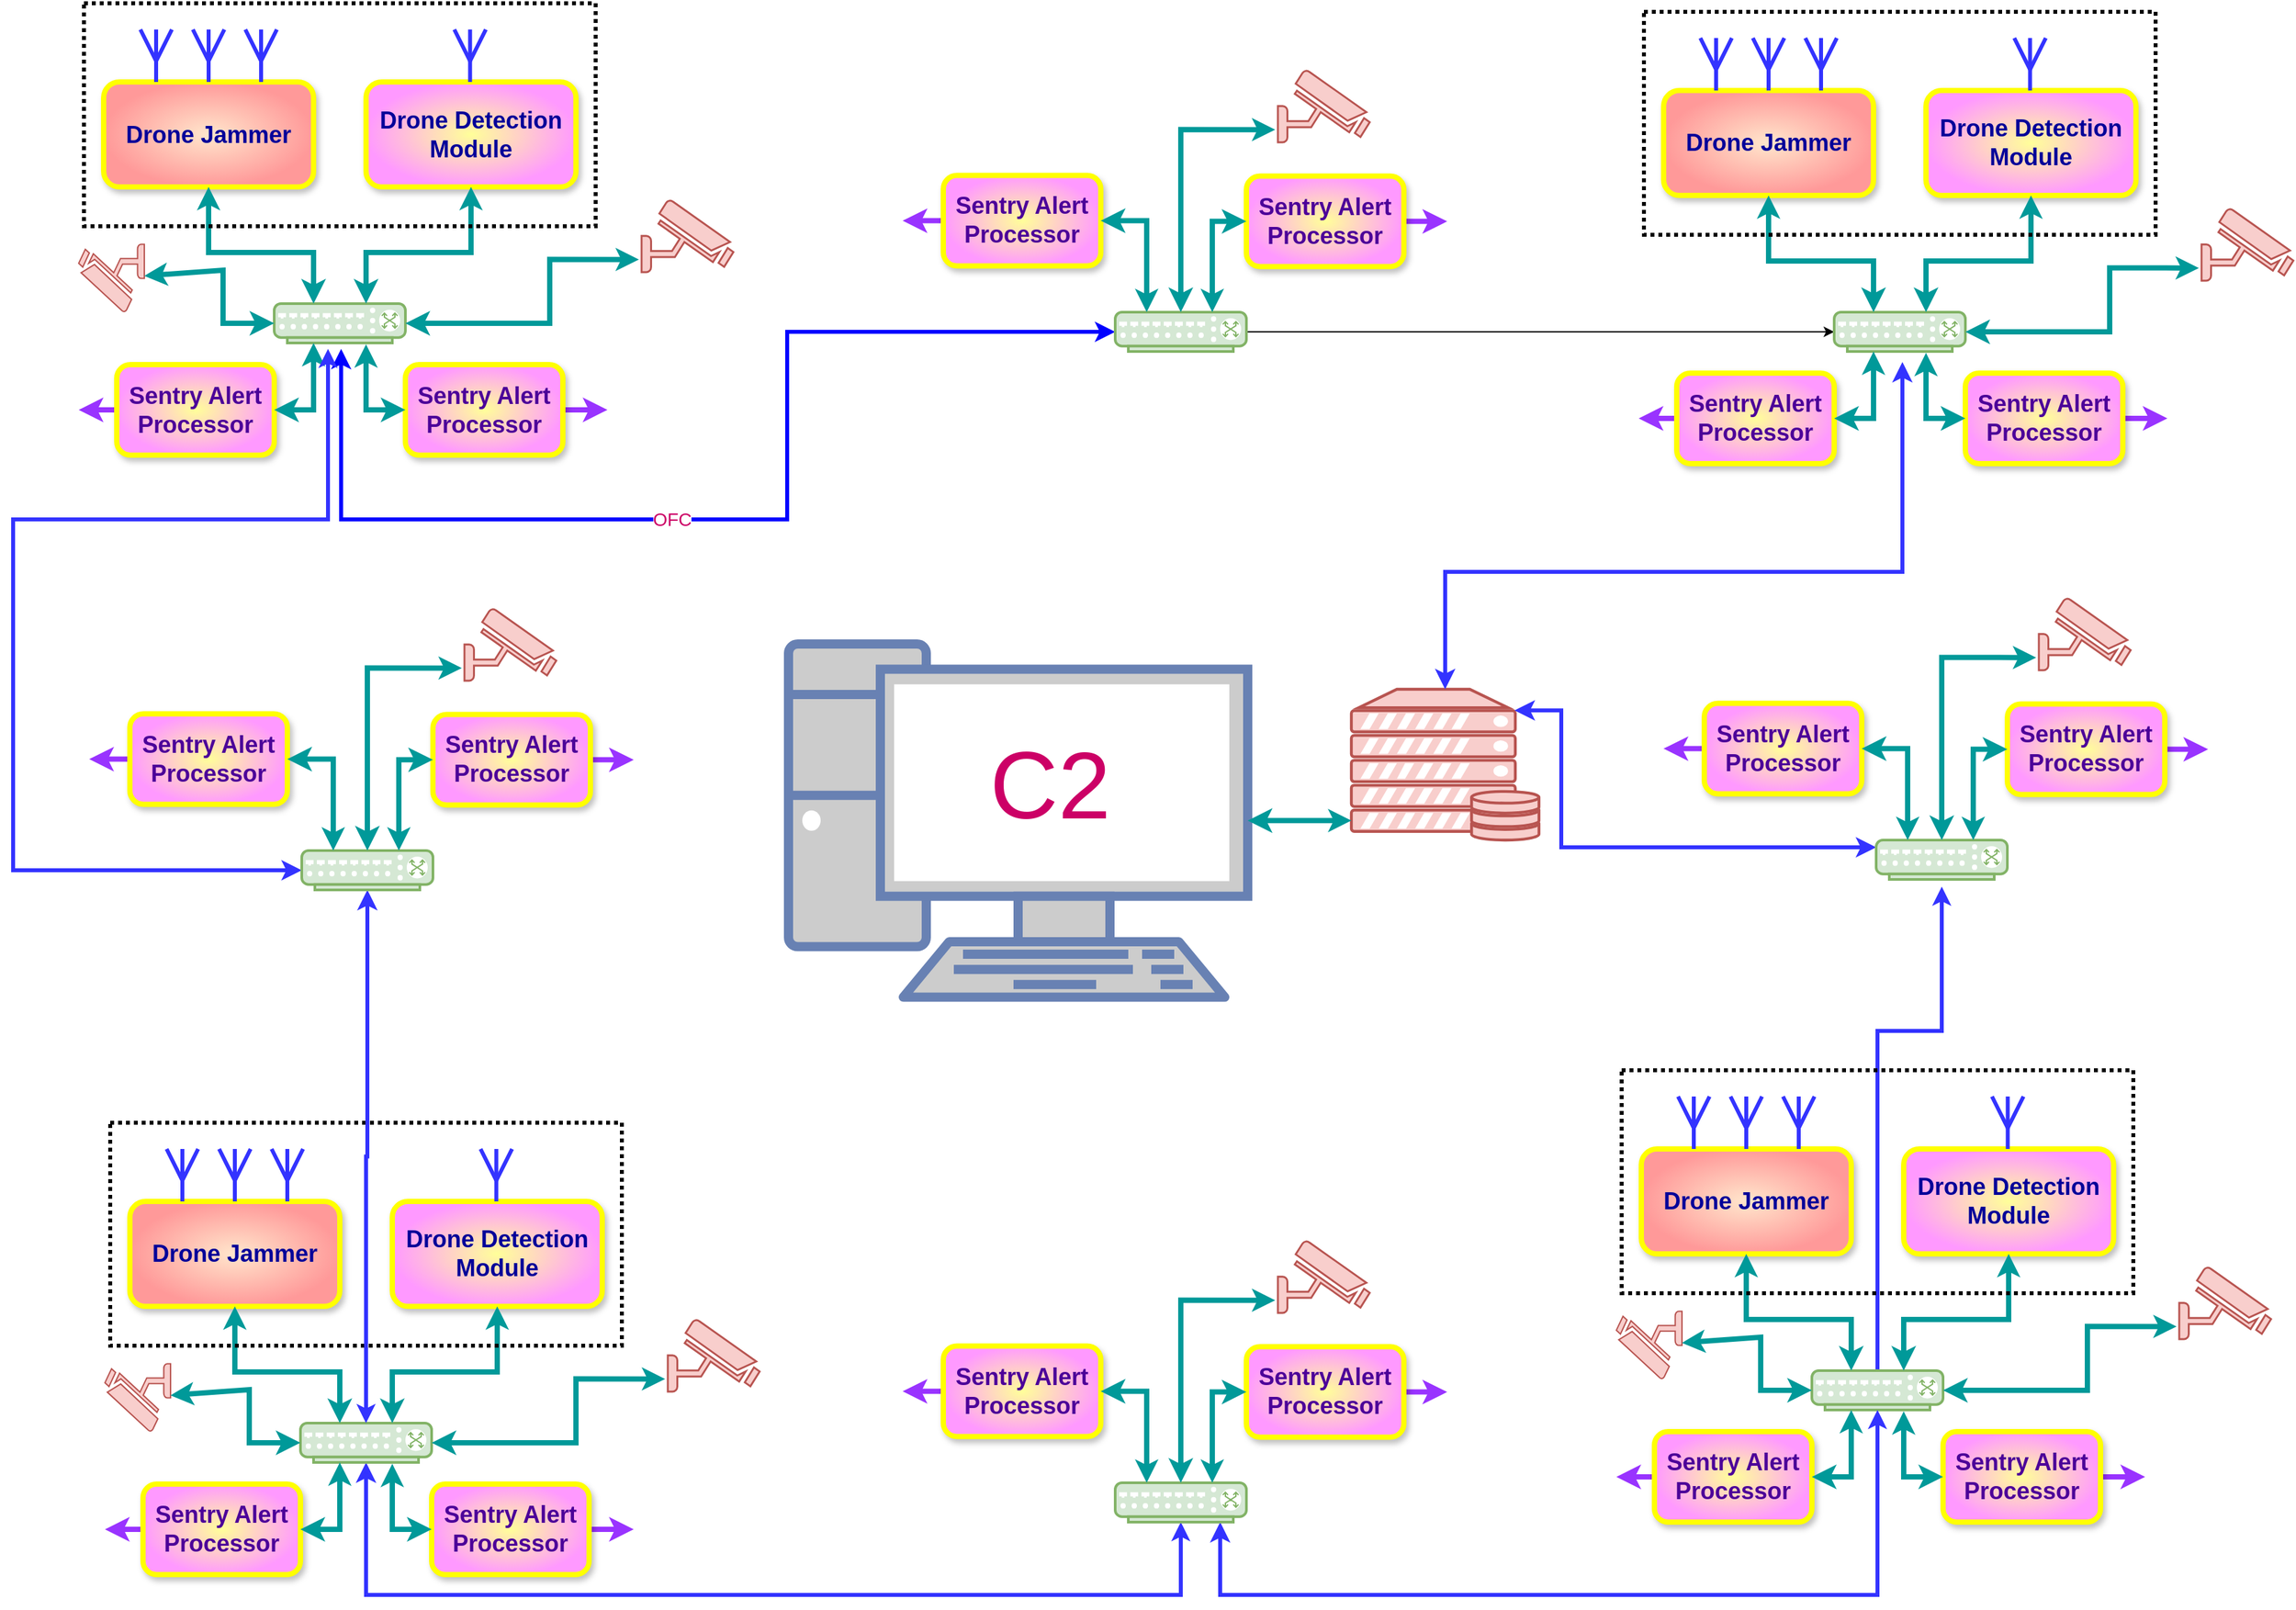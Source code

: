 <mxfile version="20.4.0" type="github"><diagram name="Page-1" id="90a13364-a465-7bf4-72fc-28e22215d7a0"><mxGraphModel dx="4730" dy="3070" grid="1" gridSize="10" guides="1" tooltips="1" connect="1" arrows="1" fold="1" page="1" pageScale="1.5" pageWidth="1169" pageHeight="826" background="none" math="0" shadow="0"><root><mxCell id="0" style=";html=1;"/><mxCell id="1" style=";html=1;" parent="0"/><mxCell id="qJdir4sEMYx6om0qBCKZ-1" value="&lt;b&gt;&lt;font color=&quot;#000099&quot; style=&quot;&quot;&gt;Drone Detection Module&lt;/font&gt;&lt;/b&gt;&lt;b&gt;&lt;br&gt;&lt;/b&gt;" style="whiteSpace=wrap;html=1;shadow=1;fontSize=18;fillColor=#FFFF99;strokeColor=#FFFF00;gradientColor=#FF99FF;gradientDirection=radial;strokeWidth=4;rounded=1;" vertex="1" parent="1"><mxGeometry x="279" y="66.5" width="160" height="80" as="geometry"/></mxCell><mxCell id="qJdir4sEMYx6om0qBCKZ-3" value="&lt;b&gt;&lt;font color=&quot;#000099&quot;&gt;Drone Jammer&lt;/font&gt;&lt;br&gt;&lt;/b&gt;" style="whiteSpace=wrap;html=1;shadow=1;fontSize=18;fillColor=#ffe6cc;strokeColor=#FFFF00;gradientColor=#FF9999;gradientDirection=radial;strokeWidth=4;rounded=1;" vertex="1" parent="1"><mxGeometry x="79" y="66.5" width="160" height="80" as="geometry"/></mxCell><mxCell id="qJdir4sEMYx6om0qBCKZ-4" value="" style="endArrow=ERmany;html=1;rounded=0;fontSize=12;endFill=0;endSize=20;jumpSize=15;strokeWidth=3;strokeColor=#3333FF;" edge="1" parent="1"><mxGeometry width="50" height="50" relative="1" as="geometry"><mxPoint x="119" y="66.5" as="sourcePoint"/><mxPoint x="119" y="26.5" as="targetPoint"/></mxGeometry></mxCell><mxCell id="qJdir4sEMYx6om0qBCKZ-5" value="" style="endArrow=ERmany;html=1;rounded=0;fontSize=12;endFill=0;endSize=20;jumpSize=15;strokeWidth=3;strokeColor=#3333FF;" edge="1" parent="1"><mxGeometry width="50" height="50" relative="1" as="geometry"><mxPoint x="159.0" y="66.5" as="sourcePoint"/><mxPoint x="159.0" y="26.5" as="targetPoint"/></mxGeometry></mxCell><mxCell id="qJdir4sEMYx6om0qBCKZ-6" value="" style="endArrow=ERmany;html=1;rounded=0;fontSize=12;endFill=0;endSize=20;jumpSize=15;strokeWidth=3;strokeColor=#3333FF;" edge="1" parent="1"><mxGeometry width="50" height="50" relative="1" as="geometry"><mxPoint x="199.0" y="66.5" as="sourcePoint"/><mxPoint x="199.0" y="26.5" as="targetPoint"/></mxGeometry></mxCell><mxCell id="qJdir4sEMYx6om0qBCKZ-7" value="" style="endArrow=ERmany;html=1;rounded=0;fontSize=12;endFill=0;endSize=20;jumpSize=15;strokeWidth=3;strokeColor=#3333FF;" edge="1" parent="1"><mxGeometry width="50" height="50" relative="1" as="geometry"><mxPoint x="358.29" y="66.5" as="sourcePoint"/><mxPoint x="358.29" y="26.5" as="targetPoint"/></mxGeometry></mxCell><mxCell id="qJdir4sEMYx6om0qBCKZ-8" value="" style="verticalAlign=top;verticalLabelPosition=bottom;labelPosition=center;align=center;html=1;outlineConnect=0;fillColor=#d5e8d4;strokeColor=#82b366;gradientDirection=north;strokeWidth=2;shape=mxgraph.networks.switch;labelBackgroundColor=#FF3333;labelBorderColor=none;fontSize=12;" vertex="1" parent="1"><mxGeometry x="209" y="235.5" width="100" height="30" as="geometry"/></mxCell><mxCell id="qJdir4sEMYx6om0qBCKZ-10" style="edgeStyle=orthogonalEdgeStyle;rounded=0;jumpSize=12;orthogonalLoop=1;jettySize=auto;html=1;strokeColor=#9933FF;strokeWidth=4;fontSize=12;fontColor=#000000;startArrow=none;startFill=0;endArrow=classic;endFill=1;endSize=6;" edge="1" parent="1" source="qJdir4sEMYx6om0qBCKZ-11" target="qJdir4sEMYx6om0qBCKZ-12"><mxGeometry relative="1" as="geometry"/></mxCell><mxCell id="qJdir4sEMYx6om0qBCKZ-11" value="&lt;b&gt;&lt;font color=&quot;#4c0099&quot; style=&quot;&quot;&gt;Sentry Alert Processor&lt;/font&gt;&lt;/b&gt;&lt;b&gt;&lt;br&gt;&lt;/b&gt;" style="whiteSpace=wrap;html=1;shadow=1;fontSize=18;fillColor=#FFFF99;strokeColor=#FFFF00;gradientColor=#FF99FF;gradientDirection=radial;strokeWidth=4;rounded=1;" vertex="1" parent="1"><mxGeometry x="89" y="282" width="120" height="69" as="geometry"/></mxCell><mxCell id="qJdir4sEMYx6om0qBCKZ-12" value="" style="shape=image;html=1;verticalAlign=top;verticalLabelPosition=bottom;labelBackgroundColor=#ffffff;imageAspect=0;aspect=fixed;image=https://cdn4.iconfinder.com/data/icons/essentials-74/24/016_-_Speaker-128.png;labelBorderColor=none;strokeColor=#00CC00;strokeWidth=3;fontSize=12;fontColor=#000000;fillColor=#FFFF99;gradientColor=#FF99FF;gradientDirection=radial;rotation=-180;" vertex="1" parent="1"><mxGeometry x="12" y="292.5" width="48" height="48" as="geometry"/></mxCell><mxCell id="qJdir4sEMYx6om0qBCKZ-14" value="" style="edgeStyle=segmentEdgeStyle;endArrow=classic;html=1;rounded=0;fontSize=12;endFill=1;strokeColor=#009999;strokeWidth=4;startArrow=classic;startFill=1;entryX=0.5;entryY=1;entryDx=0;entryDy=0;endSize=5;" edge="1" parent="1" source="qJdir4sEMYx6om0qBCKZ-8" target="qJdir4sEMYx6om0qBCKZ-3"><mxGeometry width="50" height="50" relative="1" as="geometry"><mxPoint x="299.067" y="484.5" as="sourcePoint"/><mxPoint x="129" y="246.5" as="targetPoint"/><Array as="points"><mxPoint x="239" y="196.5"/><mxPoint x="159" y="196.5"/></Array></mxGeometry></mxCell><mxCell id="qJdir4sEMYx6om0qBCKZ-16" value="" style="edgeStyle=segmentEdgeStyle;endArrow=classic;html=1;rounded=0;fontSize=12;endFill=1;strokeColor=#009999;strokeWidth=4;startArrow=classic;startFill=1;entryX=0.5;entryY=1;entryDx=0;entryDy=0;endSize=5;" edge="1" parent="1" source="qJdir4sEMYx6om0qBCKZ-8" target="qJdir4sEMYx6om0qBCKZ-1"><mxGeometry width="50" height="50" relative="1" as="geometry"><mxPoint x="394.0" y="304" as="sourcePoint"/><mxPoint x="346.52" y="167.9" as="targetPoint"/><Array as="points"><mxPoint x="279" y="196.5"/><mxPoint x="359" y="196.5"/></Array></mxGeometry></mxCell><mxCell id="qJdir4sEMYx6om0qBCKZ-17" value="" style="edgeStyle=segmentEdgeStyle;endArrow=classic;html=1;rounded=0;fontSize=12;endFill=1;strokeColor=#009999;strokeWidth=4;startArrow=classic;startFill=1;entryX=0.5;entryY=1;entryDx=0;entryDy=0;endSize=5;exitX=1;exitY=0.5;exitDx=0;exitDy=0;" edge="1" parent="1" source="qJdir4sEMYx6om0qBCKZ-11"><mxGeometry width="50" height="50" relative="1" as="geometry"><mxPoint x="319" y="354.5" as="sourcePoint"/><mxPoint x="239" y="265.5" as="targetPoint"/><Array as="points"><mxPoint x="239" y="316.5"/></Array></mxGeometry></mxCell><mxCell id="qJdir4sEMYx6om0qBCKZ-18" style="edgeStyle=orthogonalEdgeStyle;rounded=0;jumpSize=12;orthogonalLoop=1;jettySize=auto;html=1;strokeColor=#9933FF;strokeWidth=4;fontSize=12;fontColor=#000000;startArrow=none;startFill=0;endArrow=classic;endFill=1;endSize=6;" edge="1" parent="1" source="qJdir4sEMYx6om0qBCKZ-19" target="qJdir4sEMYx6om0qBCKZ-20"><mxGeometry relative="1" as="geometry"/></mxCell><mxCell id="qJdir4sEMYx6om0qBCKZ-19" value="&lt;b&gt;&lt;font color=&quot;#4c0099&quot; style=&quot;&quot;&gt;Sentry Alert Processor&lt;/font&gt;&lt;/b&gt;&lt;b&gt;&lt;br&gt;&lt;/b&gt;" style="whiteSpace=wrap;html=1;shadow=1;fontSize=18;fillColor=#FFFF99;strokeColor=#FFFF00;gradientColor=#FF99FF;gradientDirection=radial;strokeWidth=4;rounded=1;" vertex="1" parent="1"><mxGeometry x="309" y="282" width="120" height="69" as="geometry"/></mxCell><mxCell id="qJdir4sEMYx6om0qBCKZ-20" value="" style="shape=image;html=1;verticalAlign=top;verticalLabelPosition=bottom;labelBackgroundColor=#ffffff;imageAspect=0;aspect=fixed;image=https://cdn4.iconfinder.com/data/icons/essentials-74/24/016_-_Speaker-128.png;labelBorderColor=none;strokeColor=#00CC00;strokeWidth=3;fontSize=12;fontColor=#000000;fillColor=#FFFF99;gradientColor=#FF99FF;gradientDirection=radial;rotation=0;" vertex="1" parent="1"><mxGeometry x="463" y="292.5" width="48" height="48" as="geometry"/></mxCell><mxCell id="qJdir4sEMYx6om0qBCKZ-21" value="" style="edgeStyle=segmentEdgeStyle;endArrow=classic;html=1;rounded=0;fontSize=12;endFill=1;strokeColor=#009999;strokeWidth=4;startArrow=classic;startFill=1;endSize=5;exitX=0;exitY=0.5;exitDx=0;exitDy=0;" edge="1" parent="1" source="qJdir4sEMYx6om0qBCKZ-19"><mxGeometry width="50" height="50" relative="1" as="geometry"><mxPoint x="199" y="380.0" as="sourcePoint"/><mxPoint x="279" y="266.5" as="targetPoint"/><Array as="points"><mxPoint x="279" y="316.5"/></Array></mxGeometry></mxCell><mxCell id="qJdir4sEMYx6om0qBCKZ-22" value="" style="verticalAlign=top;verticalLabelPosition=bottom;labelPosition=center;align=center;html=1;outlineConnect=0;fillColor=#f8cecc;strokeColor=#b85450;gradientDirection=north;strokeWidth=2;shape=mxgraph.networks.security_camera;labelBackgroundColor=#FF3333;labelBorderColor=#FF0080;fontSize=12;" vertex="1" parent="1"><mxGeometry x="489" y="156.5" width="70" height="55" as="geometry"/></mxCell><mxCell id="qJdir4sEMYx6om0qBCKZ-23" value="" style="edgeStyle=segmentEdgeStyle;endArrow=classic;html=1;rounded=0;fontSize=12;endFill=1;strokeColor=#009999;strokeWidth=4;startArrow=classic;startFill=1;entryX=-0.029;entryY=0.824;entryDx=0;entryDy=0;endSize=5;entryPerimeter=0;exitX=1;exitY=0.5;exitDx=0;exitDy=0;exitPerimeter=0;" edge="1" parent="1" source="qJdir4sEMYx6om0qBCKZ-8" target="qJdir4sEMYx6om0qBCKZ-22"><mxGeometry width="50" height="50" relative="1" as="geometry"><mxPoint x="359.0" y="265.5" as="sourcePoint"/><mxPoint x="439" y="176.5" as="targetPoint"/><Array as="points"><mxPoint x="419" y="250.5"/><mxPoint x="419" y="201.5"/></Array></mxGeometry></mxCell><mxCell id="qJdir4sEMYx6om0qBCKZ-43" value="" style="rounded=0;whiteSpace=wrap;html=1;labelBackgroundColor=#99FFFF;labelBorderColor=none;strokeColor=default;strokeWidth=3;fontSize=24;fontColor=#4C0099;fillColor=none;gradientColor=#FF99FF;gradientDirection=radial;dashed=1;dashPattern=1 1;glass=0;perimeterSpacing=5;spacingBottom=14;" vertex="1" parent="1"><mxGeometry x="64" y="6.5" width="390" height="170" as="geometry"/></mxCell><mxCell id="qJdir4sEMYx6om0qBCKZ-46" value="" style="verticalAlign=top;verticalLabelPosition=bottom;labelPosition=center;align=center;html=1;outlineConnect=0;fillColor=#f8cecc;strokeColor=#b85450;gradientDirection=north;strokeWidth=2;shape=mxgraph.networks.server_storage;" vertex="1" parent="1"><mxGeometry x="1030" y="529.5" width="143" height="115" as="geometry"/></mxCell><mxCell id="qJdir4sEMYx6om0qBCKZ-192" style="edgeStyle=orthogonalEdgeStyle;rounded=0;orthogonalLoop=1;jettySize=auto;html=1;endSize=6;exitX=0.5;exitY=0;exitDx=0;exitDy=0;exitPerimeter=0;strokeColor=#3333FF;strokeWidth=3;startArrow=classic;startFill=1;" edge="1" parent="1" source="qJdir4sEMYx6om0qBCKZ-46"><mxGeometry relative="1" as="geometry"><mxPoint x="1450" y="280" as="targetPoint"/><Array as="points"><mxPoint x="1102" y="440"/><mxPoint x="1450" y="440"/></Array></mxGeometry></mxCell><mxCell id="qJdir4sEMYx6om0qBCKZ-47" value="" style="fontColor=#0066CC;verticalAlign=top;verticalLabelPosition=bottom;labelPosition=center;align=center;html=1;outlineConnect=0;fillColor=#CCCCCC;strokeColor=#6881B3;gradientColor=none;gradientDirection=north;strokeWidth=2;shape=mxgraph.networks.pc;" vertex="1" parent="1"><mxGeometry x="601" y="495" width="350" height="269.25" as="geometry"/></mxCell><mxCell id="qJdir4sEMYx6om0qBCKZ-184" style="edgeStyle=orthogonalEdgeStyle;rounded=0;orthogonalLoop=1;jettySize=auto;html=1;endSize=6;strokeWidth=3;strokeColor=#0000FF;startArrow=classic;startFill=1;" edge="1" parent="1" source="qJdir4sEMYx6om0qBCKZ-48"><mxGeometry relative="1" as="geometry"><mxPoint x="260" y="270" as="targetPoint"/><Array as="points"><mxPoint x="600" y="257"/><mxPoint x="600" y="400"/><mxPoint x="260" y="400"/></Array></mxGeometry></mxCell><mxCell id="qJdir4sEMYx6om0qBCKZ-193" value="&lt;font color=&quot;#cc0066&quot; style=&quot;font-size: 14px;&quot;&gt;OFC&lt;/font&gt;" style="edgeLabel;html=1;align=center;verticalAlign=middle;resizable=0;points=[];" vertex="1" connectable="0" parent="qJdir4sEMYx6om0qBCKZ-184"><mxGeometry x="-0.009" y="3" relative="1" as="geometry"><mxPoint x="-54" y="-3" as="offset"/></mxGeometry></mxCell><mxCell id="qJdir4sEMYx6om0qBCKZ-191" style="edgeStyle=orthogonalEdgeStyle;rounded=0;orthogonalLoop=1;jettySize=auto;html=1;entryX=0;entryY=0.5;entryDx=0;entryDy=0;entryPerimeter=0;endSize=5;" edge="1" parent="1" source="qJdir4sEMYx6om0qBCKZ-48" target="qJdir4sEMYx6om0qBCKZ-87"><mxGeometry relative="1" as="geometry"/></mxCell><mxCell id="qJdir4sEMYx6om0qBCKZ-48" value="" style="verticalAlign=top;verticalLabelPosition=bottom;labelPosition=center;align=center;html=1;outlineConnect=0;fillColor=#d5e8d4;strokeColor=#82b366;gradientDirection=north;strokeWidth=2;shape=mxgraph.networks.switch;labelBackgroundColor=#FF3333;labelBorderColor=none;fontSize=12;" vertex="1" parent="1"><mxGeometry x="850" y="242" width="100" height="30" as="geometry"/></mxCell><mxCell id="qJdir4sEMYx6om0qBCKZ-49" style="edgeStyle=orthogonalEdgeStyle;rounded=0;jumpSize=12;orthogonalLoop=1;jettySize=auto;html=1;strokeColor=#9933FF;strokeWidth=4;fontSize=12;fontColor=#000000;startArrow=none;startFill=0;endArrow=classic;endFill=1;endSize=6;" edge="1" parent="1" source="qJdir4sEMYx6om0qBCKZ-50" target="qJdir4sEMYx6om0qBCKZ-51"><mxGeometry relative="1" as="geometry"/></mxCell><mxCell id="qJdir4sEMYx6om0qBCKZ-50" value="&lt;b&gt;&lt;font color=&quot;#4c0099&quot; style=&quot;&quot;&gt;Sentry Alert Processor&lt;/font&gt;&lt;/b&gt;&lt;b&gt;&lt;br&gt;&lt;/b&gt;" style="whiteSpace=wrap;html=1;shadow=1;fontSize=18;fillColor=#FFFF99;strokeColor=#FFFF00;gradientColor=#FF99FF;gradientDirection=radial;strokeWidth=4;rounded=1;" vertex="1" parent="1"><mxGeometry x="719" y="137.75" width="120" height="69" as="geometry"/></mxCell><mxCell id="qJdir4sEMYx6om0qBCKZ-51" value="" style="shape=image;html=1;verticalAlign=top;verticalLabelPosition=bottom;labelBackgroundColor=#ffffff;imageAspect=0;aspect=fixed;image=https://cdn4.iconfinder.com/data/icons/essentials-74/24/016_-_Speaker-128.png;labelBorderColor=none;strokeColor=#00CC00;strokeWidth=3;fontSize=12;fontColor=#000000;fillColor=#FFFF99;gradientColor=#FF99FF;gradientDirection=radial;rotation=-180;" vertex="1" parent="1"><mxGeometry x="640" y="148.25" width="48" height="48" as="geometry"/></mxCell><mxCell id="qJdir4sEMYx6om0qBCKZ-54" value="" style="edgeStyle=segmentEdgeStyle;endArrow=classic;html=1;rounded=0;fontSize=12;endFill=1;strokeColor=#009999;strokeWidth=4;startArrow=classic;startFill=1;endSize=5;exitX=1;exitY=0.5;exitDx=0;exitDy=0;" edge="1" parent="1" source="qJdir4sEMYx6om0qBCKZ-50" target="qJdir4sEMYx6om0qBCKZ-48"><mxGeometry width="50" height="50" relative="1" as="geometry"><mxPoint x="954" y="210.75" as="sourcePoint"/><mxPoint x="874" y="237.5" as="targetPoint"/><Array as="points"><mxPoint x="874" y="172.5"/></Array></mxGeometry></mxCell><mxCell id="qJdir4sEMYx6om0qBCKZ-55" style="edgeStyle=orthogonalEdgeStyle;rounded=0;jumpSize=12;orthogonalLoop=1;jettySize=auto;html=1;strokeColor=#9933FF;strokeWidth=4;fontSize=12;fontColor=#000000;startArrow=none;startFill=0;endArrow=classic;endFill=1;endSize=6;" edge="1" parent="1" source="qJdir4sEMYx6om0qBCKZ-56" target="qJdir4sEMYx6om0qBCKZ-57"><mxGeometry relative="1" as="geometry"/></mxCell><mxCell id="qJdir4sEMYx6om0qBCKZ-56" value="&lt;b&gt;&lt;font color=&quot;#4c0099&quot; style=&quot;&quot;&gt;Sentry Alert Processor&lt;/font&gt;&lt;/b&gt;&lt;b&gt;&lt;br&gt;&lt;/b&gt;" style="whiteSpace=wrap;html=1;shadow=1;fontSize=18;fillColor=#FFFF99;strokeColor=#FFFF00;gradientColor=#FF99FF;gradientDirection=radial;strokeWidth=4;rounded=1;" vertex="1" parent="1"><mxGeometry x="950" y="138.25" width="120" height="69" as="geometry"/></mxCell><mxCell id="qJdir4sEMYx6om0qBCKZ-57" value="" style="shape=image;html=1;verticalAlign=top;verticalLabelPosition=bottom;labelBackgroundColor=#ffffff;imageAspect=0;aspect=fixed;image=https://cdn4.iconfinder.com/data/icons/essentials-74/24/016_-_Speaker-128.png;labelBorderColor=none;strokeColor=#00CC00;strokeWidth=3;fontSize=12;fontColor=#000000;fillColor=#FFFF99;gradientColor=#FF99FF;gradientDirection=radial;rotation=0;" vertex="1" parent="1"><mxGeometry x="1103" y="148.75" width="48" height="48" as="geometry"/></mxCell><mxCell id="qJdir4sEMYx6om0qBCKZ-58" value="" style="edgeStyle=segmentEdgeStyle;endArrow=classic;html=1;rounded=0;fontSize=12;endFill=1;strokeColor=#009999;strokeWidth=4;startArrow=classic;startFill=1;endSize=5;exitX=0;exitY=0.5;exitDx=0;exitDy=0;" edge="1" parent="1" source="qJdir4sEMYx6om0qBCKZ-56" target="qJdir4sEMYx6om0qBCKZ-48"><mxGeometry width="50" height="50" relative="1" as="geometry"><mxPoint x="834" y="236.25" as="sourcePoint"/><mxPoint x="914" y="122.75" as="targetPoint"/><Array as="points"><mxPoint x="924" y="172.5"/></Array></mxGeometry></mxCell><mxCell id="qJdir4sEMYx6om0qBCKZ-59" value="" style="verticalAlign=top;verticalLabelPosition=bottom;labelPosition=center;align=center;html=1;outlineConnect=0;fillColor=#f8cecc;strokeColor=#b85450;gradientDirection=north;strokeWidth=2;shape=mxgraph.networks.security_camera;labelBackgroundColor=#FF3333;labelBorderColor=#FF0080;fontSize=12;" vertex="1" parent="1"><mxGeometry x="974" y="57.5" width="70" height="55" as="geometry"/></mxCell><mxCell id="qJdir4sEMYx6om0qBCKZ-60" value="" style="edgeStyle=segmentEdgeStyle;endArrow=classic;html=1;rounded=0;fontSize=12;endFill=1;strokeColor=#009999;strokeWidth=4;startArrow=classic;startFill=1;entryX=-0.029;entryY=0.824;entryDx=0;entryDy=0;endSize=5;entryPerimeter=0;" edge="1" parent="1" source="qJdir4sEMYx6om0qBCKZ-48" target="qJdir4sEMYx6om0qBCKZ-59"><mxGeometry width="50" height="50" relative="1" as="geometry"><mxPoint x="994.0" y="121.75" as="sourcePoint"/><mxPoint x="1074" y="32.75" as="targetPoint"/><Array as="points"><mxPoint x="900" y="102.5"/></Array></mxGeometry></mxCell><mxCell id="qJdir4sEMYx6om0qBCKZ-81" value="&lt;b&gt;&lt;font color=&quot;#000099&quot; style=&quot;&quot;&gt;Drone Detection Module&lt;/font&gt;&lt;/b&gt;&lt;b&gt;&lt;br&gt;&lt;/b&gt;" style="whiteSpace=wrap;html=1;shadow=1;fontSize=18;fillColor=#FFFF99;strokeColor=#FFFF00;gradientColor=#FF99FF;gradientDirection=radial;strokeWidth=4;rounded=1;" vertex="1" parent="1"><mxGeometry x="1468" y="73" width="160" height="80" as="geometry"/></mxCell><mxCell id="qJdir4sEMYx6om0qBCKZ-82" value="&lt;b&gt;&lt;font color=&quot;#000099&quot;&gt;Drone Jammer&lt;/font&gt;&lt;br&gt;&lt;/b&gt;" style="whiteSpace=wrap;html=1;shadow=1;fontSize=18;fillColor=#ffe6cc;strokeColor=#FFFF00;gradientColor=#FF9999;gradientDirection=radial;strokeWidth=4;rounded=1;" vertex="1" parent="1"><mxGeometry x="1268" y="73" width="160" height="80" as="geometry"/></mxCell><mxCell id="qJdir4sEMYx6om0qBCKZ-83" value="" style="endArrow=ERmany;html=1;rounded=0;fontSize=12;endFill=0;endSize=20;jumpSize=15;strokeWidth=3;strokeColor=#3333FF;" edge="1" parent="1"><mxGeometry width="50" height="50" relative="1" as="geometry"><mxPoint x="1308" y="73" as="sourcePoint"/><mxPoint x="1308" y="33" as="targetPoint"/></mxGeometry></mxCell><mxCell id="qJdir4sEMYx6om0qBCKZ-84" value="" style="endArrow=ERmany;html=1;rounded=0;fontSize=12;endFill=0;endSize=20;jumpSize=15;strokeWidth=3;strokeColor=#3333FF;" edge="1" parent="1"><mxGeometry width="50" height="50" relative="1" as="geometry"><mxPoint x="1348" y="73" as="sourcePoint"/><mxPoint x="1348" y="33" as="targetPoint"/></mxGeometry></mxCell><mxCell id="qJdir4sEMYx6om0qBCKZ-85" value="" style="endArrow=ERmany;html=1;rounded=0;fontSize=12;endFill=0;endSize=20;jumpSize=15;strokeWidth=3;strokeColor=#3333FF;" edge="1" parent="1"><mxGeometry width="50" height="50" relative="1" as="geometry"><mxPoint x="1388" y="73" as="sourcePoint"/><mxPoint x="1388" y="33" as="targetPoint"/></mxGeometry></mxCell><mxCell id="qJdir4sEMYx6om0qBCKZ-86" value="" style="endArrow=ERmany;html=1;rounded=0;fontSize=12;endFill=0;endSize=20;jumpSize=15;strokeWidth=3;strokeColor=#3333FF;" edge="1" parent="1"><mxGeometry width="50" height="50" relative="1" as="geometry"><mxPoint x="1547.29" y="73" as="sourcePoint"/><mxPoint x="1547.29" y="33" as="targetPoint"/></mxGeometry></mxCell><mxCell id="qJdir4sEMYx6om0qBCKZ-87" value="" style="verticalAlign=top;verticalLabelPosition=bottom;labelPosition=center;align=center;html=1;outlineConnect=0;fillColor=#d5e8d4;strokeColor=#82b366;gradientDirection=north;strokeWidth=2;shape=mxgraph.networks.switch;labelBackgroundColor=#FF3333;labelBorderColor=none;fontSize=12;" vertex="1" parent="1"><mxGeometry x="1398" y="242" width="100" height="30" as="geometry"/></mxCell><mxCell id="qJdir4sEMYx6om0qBCKZ-88" style="edgeStyle=orthogonalEdgeStyle;rounded=0;jumpSize=12;orthogonalLoop=1;jettySize=auto;html=1;strokeColor=#9933FF;strokeWidth=4;fontSize=12;fontColor=#000000;startArrow=none;startFill=0;endArrow=classic;endFill=1;endSize=6;" edge="1" parent="1" source="qJdir4sEMYx6om0qBCKZ-89" target="qJdir4sEMYx6om0qBCKZ-90"><mxGeometry relative="1" as="geometry"/></mxCell><mxCell id="qJdir4sEMYx6om0qBCKZ-89" value="&lt;b&gt;&lt;font color=&quot;#4c0099&quot; style=&quot;&quot;&gt;Sentry Alert Processor&lt;/font&gt;&lt;/b&gt;&lt;b&gt;&lt;br&gt;&lt;/b&gt;" style="whiteSpace=wrap;html=1;shadow=1;fontSize=18;fillColor=#FFFF99;strokeColor=#FFFF00;gradientColor=#FF99FF;gradientDirection=radial;strokeWidth=4;rounded=1;" vertex="1" parent="1"><mxGeometry x="1278" y="288.5" width="120" height="69" as="geometry"/></mxCell><mxCell id="qJdir4sEMYx6om0qBCKZ-90" value="" style="shape=image;html=1;verticalAlign=top;verticalLabelPosition=bottom;labelBackgroundColor=#ffffff;imageAspect=0;aspect=fixed;image=https://cdn4.iconfinder.com/data/icons/essentials-74/24/016_-_Speaker-128.png;labelBorderColor=none;strokeColor=#00CC00;strokeWidth=3;fontSize=12;fontColor=#000000;fillColor=#FFFF99;gradientColor=#FF99FF;gradientDirection=radial;rotation=-180;" vertex="1" parent="1"><mxGeometry x="1201" y="299" width="48" height="48" as="geometry"/></mxCell><mxCell id="qJdir4sEMYx6om0qBCKZ-91" value="" style="edgeStyle=segmentEdgeStyle;endArrow=classic;html=1;rounded=0;fontSize=12;endFill=1;strokeColor=#009999;strokeWidth=4;startArrow=classic;startFill=1;entryX=0.5;entryY=1;entryDx=0;entryDy=0;endSize=5;" edge="1" parent="1" source="qJdir4sEMYx6om0qBCKZ-87" target="qJdir4sEMYx6om0qBCKZ-82"><mxGeometry width="50" height="50" relative="1" as="geometry"><mxPoint x="1488.067" y="491" as="sourcePoint"/><mxPoint x="1318" y="253" as="targetPoint"/><Array as="points"><mxPoint x="1428" y="203"/><mxPoint x="1348" y="203"/></Array></mxGeometry></mxCell><mxCell id="qJdir4sEMYx6om0qBCKZ-92" value="" style="edgeStyle=segmentEdgeStyle;endArrow=classic;html=1;rounded=0;fontSize=12;endFill=1;strokeColor=#009999;strokeWidth=4;startArrow=classic;startFill=1;entryX=0.5;entryY=1;entryDx=0;entryDy=0;endSize=5;" edge="1" parent="1" source="qJdir4sEMYx6om0qBCKZ-87" target="qJdir4sEMYx6om0qBCKZ-81"><mxGeometry width="50" height="50" relative="1" as="geometry"><mxPoint x="1583.0" y="310.5" as="sourcePoint"/><mxPoint x="1535.52" y="174.4" as="targetPoint"/><Array as="points"><mxPoint x="1468" y="203"/><mxPoint x="1548" y="203"/></Array></mxGeometry></mxCell><mxCell id="qJdir4sEMYx6om0qBCKZ-93" value="" style="edgeStyle=segmentEdgeStyle;endArrow=classic;html=1;rounded=0;fontSize=12;endFill=1;strokeColor=#009999;strokeWidth=4;startArrow=classic;startFill=1;entryX=0.5;entryY=1;entryDx=0;entryDy=0;endSize=5;exitX=1;exitY=0.5;exitDx=0;exitDy=0;" edge="1" parent="1" source="qJdir4sEMYx6om0qBCKZ-89"><mxGeometry width="50" height="50" relative="1" as="geometry"><mxPoint x="1508" y="361" as="sourcePoint"/><mxPoint x="1428" y="272" as="targetPoint"/><Array as="points"><mxPoint x="1428" y="323"/></Array></mxGeometry></mxCell><mxCell id="qJdir4sEMYx6om0qBCKZ-94" style="edgeStyle=orthogonalEdgeStyle;rounded=0;jumpSize=12;orthogonalLoop=1;jettySize=auto;html=1;strokeColor=#9933FF;strokeWidth=4;fontSize=12;fontColor=#000000;startArrow=none;startFill=0;endArrow=classic;endFill=1;endSize=6;" edge="1" parent="1" source="qJdir4sEMYx6om0qBCKZ-95" target="qJdir4sEMYx6om0qBCKZ-96"><mxGeometry relative="1" as="geometry"/></mxCell><mxCell id="qJdir4sEMYx6om0qBCKZ-95" value="&lt;b&gt;&lt;font color=&quot;#4c0099&quot; style=&quot;&quot;&gt;Sentry Alert Processor&lt;/font&gt;&lt;/b&gt;&lt;b&gt;&lt;br&gt;&lt;/b&gt;" style="whiteSpace=wrap;html=1;shadow=1;fontSize=18;fillColor=#FFFF99;strokeColor=#FFFF00;gradientColor=#FF99FF;gradientDirection=radial;strokeWidth=4;rounded=1;" vertex="1" parent="1"><mxGeometry x="1498" y="288.5" width="120" height="69" as="geometry"/></mxCell><mxCell id="qJdir4sEMYx6om0qBCKZ-96" value="" style="shape=image;html=1;verticalAlign=top;verticalLabelPosition=bottom;labelBackgroundColor=#ffffff;imageAspect=0;aspect=fixed;image=https://cdn4.iconfinder.com/data/icons/essentials-74/24/016_-_Speaker-128.png;labelBorderColor=none;strokeColor=#00CC00;strokeWidth=3;fontSize=12;fontColor=#000000;fillColor=#FFFF99;gradientColor=#FF99FF;gradientDirection=radial;rotation=0;" vertex="1" parent="1"><mxGeometry x="1652" y="299" width="48" height="48" as="geometry"/></mxCell><mxCell id="qJdir4sEMYx6om0qBCKZ-97" value="" style="edgeStyle=segmentEdgeStyle;endArrow=classic;html=1;rounded=0;fontSize=12;endFill=1;strokeColor=#009999;strokeWidth=4;startArrow=classic;startFill=1;endSize=5;exitX=0;exitY=0.5;exitDx=0;exitDy=0;" edge="1" parent="1" source="qJdir4sEMYx6om0qBCKZ-95"><mxGeometry width="50" height="50" relative="1" as="geometry"><mxPoint x="1388" y="386.5" as="sourcePoint"/><mxPoint x="1468" y="273" as="targetPoint"/><Array as="points"><mxPoint x="1468" y="323"/></Array></mxGeometry></mxCell><mxCell id="qJdir4sEMYx6om0qBCKZ-98" value="" style="verticalAlign=top;verticalLabelPosition=bottom;labelPosition=center;align=center;html=1;outlineConnect=0;fillColor=#f8cecc;strokeColor=#b85450;gradientDirection=north;strokeWidth=2;shape=mxgraph.networks.security_camera;labelBackgroundColor=#FF3333;labelBorderColor=#FF0080;fontSize=12;" vertex="1" parent="1"><mxGeometry x="1678" y="163" width="70" height="55" as="geometry"/></mxCell><mxCell id="qJdir4sEMYx6om0qBCKZ-99" value="" style="edgeStyle=segmentEdgeStyle;endArrow=classic;html=1;rounded=0;fontSize=12;endFill=1;strokeColor=#009999;strokeWidth=4;startArrow=classic;startFill=1;entryX=-0.029;entryY=0.824;entryDx=0;entryDy=0;endSize=5;entryPerimeter=0;exitX=1;exitY=0.5;exitDx=0;exitDy=0;exitPerimeter=0;" edge="1" parent="1" source="qJdir4sEMYx6om0qBCKZ-87" target="qJdir4sEMYx6om0qBCKZ-98"><mxGeometry width="50" height="50" relative="1" as="geometry"><mxPoint x="1548.0" y="272" as="sourcePoint"/><mxPoint x="1628" y="183" as="targetPoint"/><Array as="points"><mxPoint x="1608" y="257"/><mxPoint x="1608" y="208"/></Array></mxGeometry></mxCell><mxCell id="qJdir4sEMYx6om0qBCKZ-100" value="" style="rounded=0;whiteSpace=wrap;html=1;labelBackgroundColor=#99FFFF;labelBorderColor=none;strokeColor=default;strokeWidth=3;fontSize=24;fontColor=#4C0099;fillColor=none;gradientColor=#FF99FF;gradientDirection=radial;dashed=1;dashPattern=1 1;glass=0;perimeterSpacing=5;spacingBottom=14;" vertex="1" parent="1"><mxGeometry x="1253" y="13" width="390" height="170" as="geometry"/></mxCell><mxCell id="qJdir4sEMYx6om0qBCKZ-103" value="" style="verticalAlign=top;verticalLabelPosition=bottom;labelPosition=center;align=center;html=1;outlineConnect=0;fillColor=#f8cecc;strokeColor=#b85450;gradientDirection=north;strokeWidth=2;shape=mxgraph.networks.security_camera;labelBackgroundColor=#FF3333;labelBorderColor=#FF0080;fontSize=12;rotation=-180;" vertex="1" parent="1"><mxGeometry x="60" y="190.25" width="50" height="51.75" as="geometry"/></mxCell><mxCell id="qJdir4sEMYx6om0qBCKZ-105" value="" style="edgeStyle=segmentEdgeStyle;endArrow=classic;html=1;rounded=0;fontSize=12;endFill=1;strokeColor=#009999;strokeWidth=4;startArrow=classic;startFill=1;endSize=5;exitX=0;exitY=0.5;exitDx=0;exitDy=0;exitPerimeter=0;" edge="1" parent="1" source="qJdir4sEMYx6om0qBCKZ-8" target="qJdir4sEMYx6om0qBCKZ-103"><mxGeometry width="50" height="50" relative="1" as="geometry"><mxPoint x="240" y="608.68" as="sourcePoint"/><mxPoint x="120" y="220" as="targetPoint"/><Array as="points"><mxPoint x="170" y="251"/><mxPoint x="170" y="210"/></Array></mxGeometry></mxCell><mxCell id="qJdir4sEMYx6om0qBCKZ-107" value="&lt;b&gt;&lt;font color=&quot;#000099&quot; style=&quot;&quot;&gt;Drone Detection Module&lt;/font&gt;&lt;/b&gt;&lt;b&gt;&lt;br&gt;&lt;/b&gt;" style="whiteSpace=wrap;html=1;shadow=1;fontSize=18;fillColor=#FFFF99;strokeColor=#FFFF00;gradientColor=#FF99FF;gradientDirection=radial;strokeWidth=4;rounded=1;" vertex="1" parent="1"><mxGeometry x="1451" y="880" width="160" height="80" as="geometry"/></mxCell><mxCell id="qJdir4sEMYx6om0qBCKZ-108" value="&lt;b&gt;&lt;font color=&quot;#000099&quot;&gt;Drone Jammer&lt;/font&gt;&lt;br&gt;&lt;/b&gt;" style="whiteSpace=wrap;html=1;shadow=1;fontSize=18;fillColor=#ffe6cc;strokeColor=#FFFF00;gradientColor=#FF9999;gradientDirection=radial;strokeWidth=4;rounded=1;" vertex="1" parent="1"><mxGeometry x="1251" y="880" width="160" height="80" as="geometry"/></mxCell><mxCell id="qJdir4sEMYx6om0qBCKZ-109" value="" style="endArrow=ERmany;html=1;rounded=0;fontSize=12;endFill=0;endSize=20;jumpSize=15;strokeWidth=3;strokeColor=#3333FF;" edge="1" parent="1"><mxGeometry width="50" height="50" relative="1" as="geometry"><mxPoint x="1291" y="880" as="sourcePoint"/><mxPoint x="1291" y="840" as="targetPoint"/></mxGeometry></mxCell><mxCell id="qJdir4sEMYx6om0qBCKZ-110" value="" style="endArrow=ERmany;html=1;rounded=0;fontSize=12;endFill=0;endSize=20;jumpSize=15;strokeWidth=3;strokeColor=#3333FF;" edge="1" parent="1"><mxGeometry width="50" height="50" relative="1" as="geometry"><mxPoint x="1331" y="880" as="sourcePoint"/><mxPoint x="1331" y="840" as="targetPoint"/></mxGeometry></mxCell><mxCell id="qJdir4sEMYx6om0qBCKZ-111" value="" style="endArrow=ERmany;html=1;rounded=0;fontSize=12;endFill=0;endSize=20;jumpSize=15;strokeWidth=3;strokeColor=#3333FF;" edge="1" parent="1"><mxGeometry width="50" height="50" relative="1" as="geometry"><mxPoint x="1371" y="880" as="sourcePoint"/><mxPoint x="1371" y="840" as="targetPoint"/></mxGeometry></mxCell><mxCell id="qJdir4sEMYx6om0qBCKZ-112" value="" style="endArrow=ERmany;html=1;rounded=0;fontSize=12;endFill=0;endSize=20;jumpSize=15;strokeWidth=3;strokeColor=#3333FF;" edge="1" parent="1"><mxGeometry width="50" height="50" relative="1" as="geometry"><mxPoint x="1530.29" y="880" as="sourcePoint"/><mxPoint x="1530.29" y="840" as="targetPoint"/></mxGeometry></mxCell><mxCell id="qJdir4sEMYx6om0qBCKZ-189" style="edgeStyle=orthogonalEdgeStyle;rounded=0;orthogonalLoop=1;jettySize=auto;html=1;endSize=5;strokeColor=#3333FF;strokeWidth=3;" edge="1" parent="1" source="qJdir4sEMYx6om0qBCKZ-113"><mxGeometry relative="1" as="geometry"><mxPoint x="1480" y="680" as="targetPoint"/><Array as="points"><mxPoint x="1431" y="790"/><mxPoint x="1480" y="790"/></Array></mxGeometry></mxCell><mxCell id="qJdir4sEMYx6om0qBCKZ-113" value="" style="verticalAlign=top;verticalLabelPosition=bottom;labelPosition=center;align=center;html=1;outlineConnect=0;fillColor=#d5e8d4;strokeColor=#82b366;gradientDirection=north;strokeWidth=2;shape=mxgraph.networks.switch;labelBackgroundColor=#FF3333;labelBorderColor=none;fontSize=12;" vertex="1" parent="1"><mxGeometry x="1381" y="1049" width="100" height="30" as="geometry"/></mxCell><mxCell id="qJdir4sEMYx6om0qBCKZ-114" style="edgeStyle=orthogonalEdgeStyle;rounded=0;jumpSize=12;orthogonalLoop=1;jettySize=auto;html=1;strokeColor=#9933FF;strokeWidth=4;fontSize=12;fontColor=#000000;startArrow=none;startFill=0;endArrow=classic;endFill=1;endSize=6;" edge="1" parent="1" source="qJdir4sEMYx6om0qBCKZ-115" target="qJdir4sEMYx6om0qBCKZ-116"><mxGeometry relative="1" as="geometry"/></mxCell><mxCell id="qJdir4sEMYx6om0qBCKZ-115" value="&lt;b&gt;&lt;font color=&quot;#4c0099&quot; style=&quot;&quot;&gt;Sentry Alert Processor&lt;/font&gt;&lt;/b&gt;&lt;b&gt;&lt;br&gt;&lt;/b&gt;" style="whiteSpace=wrap;html=1;shadow=1;fontSize=18;fillColor=#FFFF99;strokeColor=#FFFF00;gradientColor=#FF99FF;gradientDirection=radial;strokeWidth=4;rounded=1;" vertex="1" parent="1"><mxGeometry x="1261" y="1095.5" width="120" height="69" as="geometry"/></mxCell><mxCell id="qJdir4sEMYx6om0qBCKZ-116" value="" style="shape=image;html=1;verticalAlign=top;verticalLabelPosition=bottom;labelBackgroundColor=#ffffff;imageAspect=0;aspect=fixed;image=https://cdn4.iconfinder.com/data/icons/essentials-74/24/016_-_Speaker-128.png;labelBorderColor=none;strokeColor=#00CC00;strokeWidth=3;fontSize=12;fontColor=#000000;fillColor=#FFFF99;gradientColor=#FF99FF;gradientDirection=radial;rotation=-180;" vertex="1" parent="1"><mxGeometry x="1184" y="1106" width="48" height="48" as="geometry"/></mxCell><mxCell id="qJdir4sEMYx6om0qBCKZ-117" value="" style="edgeStyle=segmentEdgeStyle;endArrow=classic;html=1;rounded=0;fontSize=12;endFill=1;strokeColor=#009999;strokeWidth=4;startArrow=classic;startFill=1;entryX=0.5;entryY=1;entryDx=0;entryDy=0;endSize=5;" edge="1" parent="1" source="qJdir4sEMYx6om0qBCKZ-113" target="qJdir4sEMYx6om0qBCKZ-108"><mxGeometry width="50" height="50" relative="1" as="geometry"><mxPoint x="1471.067" y="1298" as="sourcePoint"/><mxPoint x="1301" y="1060" as="targetPoint"/><Array as="points"><mxPoint x="1411" y="1010"/><mxPoint x="1331" y="1010"/></Array></mxGeometry></mxCell><mxCell id="qJdir4sEMYx6om0qBCKZ-118" value="" style="edgeStyle=segmentEdgeStyle;endArrow=classic;html=1;rounded=0;fontSize=12;endFill=1;strokeColor=#009999;strokeWidth=4;startArrow=classic;startFill=1;entryX=0.5;entryY=1;entryDx=0;entryDy=0;endSize=5;" edge="1" parent="1" source="qJdir4sEMYx6om0qBCKZ-113" target="qJdir4sEMYx6om0qBCKZ-107"><mxGeometry width="50" height="50" relative="1" as="geometry"><mxPoint x="1566.0" y="1117.5" as="sourcePoint"/><mxPoint x="1518.52" y="981.4" as="targetPoint"/><Array as="points"><mxPoint x="1451" y="1010"/><mxPoint x="1531" y="1010"/></Array></mxGeometry></mxCell><mxCell id="qJdir4sEMYx6om0qBCKZ-119" value="" style="edgeStyle=segmentEdgeStyle;endArrow=classic;html=1;rounded=0;fontSize=12;endFill=1;strokeColor=#009999;strokeWidth=4;startArrow=classic;startFill=1;entryX=0.5;entryY=1;entryDx=0;entryDy=0;endSize=5;exitX=1;exitY=0.5;exitDx=0;exitDy=0;" edge="1" parent="1" source="qJdir4sEMYx6om0qBCKZ-115"><mxGeometry width="50" height="50" relative="1" as="geometry"><mxPoint x="1491" y="1168" as="sourcePoint"/><mxPoint x="1411" y="1079" as="targetPoint"/><Array as="points"><mxPoint x="1411" y="1130"/></Array></mxGeometry></mxCell><mxCell id="qJdir4sEMYx6om0qBCKZ-120" style="edgeStyle=orthogonalEdgeStyle;rounded=0;jumpSize=12;orthogonalLoop=1;jettySize=auto;html=1;strokeColor=#9933FF;strokeWidth=4;fontSize=12;fontColor=#000000;startArrow=none;startFill=0;endArrow=classic;endFill=1;endSize=6;" edge="1" parent="1" source="qJdir4sEMYx6om0qBCKZ-121" target="qJdir4sEMYx6om0qBCKZ-122"><mxGeometry relative="1" as="geometry"/></mxCell><mxCell id="qJdir4sEMYx6om0qBCKZ-121" value="&lt;b&gt;&lt;font color=&quot;#4c0099&quot; style=&quot;&quot;&gt;Sentry Alert Processor&lt;/font&gt;&lt;/b&gt;&lt;b&gt;&lt;br&gt;&lt;/b&gt;" style="whiteSpace=wrap;html=1;shadow=1;fontSize=18;fillColor=#FFFF99;strokeColor=#FFFF00;gradientColor=#FF99FF;gradientDirection=radial;strokeWidth=4;rounded=1;" vertex="1" parent="1"><mxGeometry x="1481" y="1095.5" width="120" height="69" as="geometry"/></mxCell><mxCell id="qJdir4sEMYx6om0qBCKZ-122" value="" style="shape=image;html=1;verticalAlign=top;verticalLabelPosition=bottom;labelBackgroundColor=#ffffff;imageAspect=0;aspect=fixed;image=https://cdn4.iconfinder.com/data/icons/essentials-74/24/016_-_Speaker-128.png;labelBorderColor=none;strokeColor=#00CC00;strokeWidth=3;fontSize=12;fontColor=#000000;fillColor=#FFFF99;gradientColor=#FF99FF;gradientDirection=radial;rotation=0;" vertex="1" parent="1"><mxGeometry x="1635" y="1106" width="48" height="48" as="geometry"/></mxCell><mxCell id="qJdir4sEMYx6om0qBCKZ-123" value="" style="edgeStyle=segmentEdgeStyle;endArrow=classic;html=1;rounded=0;fontSize=12;endFill=1;strokeColor=#009999;strokeWidth=4;startArrow=classic;startFill=1;endSize=5;exitX=0;exitY=0.5;exitDx=0;exitDy=0;" edge="1" parent="1" source="qJdir4sEMYx6om0qBCKZ-121"><mxGeometry width="50" height="50" relative="1" as="geometry"><mxPoint x="1371" y="1193.5" as="sourcePoint"/><mxPoint x="1451" y="1080" as="targetPoint"/><Array as="points"><mxPoint x="1451" y="1130"/></Array></mxGeometry></mxCell><mxCell id="qJdir4sEMYx6om0qBCKZ-124" value="" style="verticalAlign=top;verticalLabelPosition=bottom;labelPosition=center;align=center;html=1;outlineConnect=0;fillColor=#f8cecc;strokeColor=#b85450;gradientDirection=north;strokeWidth=2;shape=mxgraph.networks.security_camera;labelBackgroundColor=#FF3333;labelBorderColor=#FF0080;fontSize=12;" vertex="1" parent="1"><mxGeometry x="1661" y="970" width="70" height="55" as="geometry"/></mxCell><mxCell id="qJdir4sEMYx6om0qBCKZ-125" value="" style="edgeStyle=segmentEdgeStyle;endArrow=classic;html=1;rounded=0;fontSize=12;endFill=1;strokeColor=#009999;strokeWidth=4;startArrow=classic;startFill=1;entryX=-0.029;entryY=0.824;entryDx=0;entryDy=0;endSize=5;entryPerimeter=0;exitX=1;exitY=0.5;exitDx=0;exitDy=0;exitPerimeter=0;" edge="1" parent="1" source="qJdir4sEMYx6om0qBCKZ-113" target="qJdir4sEMYx6om0qBCKZ-124"><mxGeometry width="50" height="50" relative="1" as="geometry"><mxPoint x="1531.0" y="1079" as="sourcePoint"/><mxPoint x="1611" y="990" as="targetPoint"/><Array as="points"><mxPoint x="1591" y="1064"/><mxPoint x="1591" y="1015"/></Array></mxGeometry></mxCell><mxCell id="qJdir4sEMYx6om0qBCKZ-126" value="" style="rounded=0;whiteSpace=wrap;html=1;labelBackgroundColor=#99FFFF;labelBorderColor=none;strokeColor=default;strokeWidth=3;fontSize=24;fontColor=#4C0099;fillColor=none;gradientColor=#FF99FF;gradientDirection=radial;dashed=1;dashPattern=1 1;glass=0;perimeterSpacing=5;spacingBottom=14;" vertex="1" parent="1"><mxGeometry x="1236" y="820" width="390" height="170" as="geometry"/></mxCell><mxCell id="qJdir4sEMYx6om0qBCKZ-127" value="" style="verticalAlign=top;verticalLabelPosition=bottom;labelPosition=center;align=center;html=1;outlineConnect=0;fillColor=#f8cecc;strokeColor=#b85450;gradientDirection=north;strokeWidth=2;shape=mxgraph.networks.security_camera;labelBackgroundColor=#FF3333;labelBorderColor=#FF0080;fontSize=12;rotation=-180;" vertex="1" parent="1"><mxGeometry x="1232" y="1003.75" width="50" height="51.75" as="geometry"/></mxCell><mxCell id="qJdir4sEMYx6om0qBCKZ-128" value="" style="edgeStyle=segmentEdgeStyle;endArrow=classic;html=1;rounded=0;fontSize=12;endFill=1;strokeColor=#009999;strokeWidth=4;startArrow=classic;startFill=1;endSize=5;exitX=0;exitY=0.5;exitDx=0;exitDy=0;exitPerimeter=0;" edge="1" parent="1" source="qJdir4sEMYx6om0qBCKZ-113" target="qJdir4sEMYx6om0qBCKZ-127"><mxGeometry width="50" height="50" relative="1" as="geometry"><mxPoint x="1412" y="1422.18" as="sourcePoint"/><mxPoint x="1292" y="1033.5" as="targetPoint"/><Array as="points"><mxPoint x="1342" y="1064.5"/><mxPoint x="1342" y="1023.5"/></Array></mxGeometry></mxCell><mxCell id="qJdir4sEMYx6om0qBCKZ-129" value="&lt;b&gt;&lt;font color=&quot;#000099&quot; style=&quot;&quot;&gt;Drone Detection Module&lt;/font&gt;&lt;/b&gt;&lt;b&gt;&lt;br&gt;&lt;/b&gt;" style="whiteSpace=wrap;html=1;shadow=1;fontSize=18;fillColor=#FFFF99;strokeColor=#FFFF00;gradientColor=#FF99FF;gradientDirection=radial;strokeWidth=4;rounded=1;" vertex="1" parent="1"><mxGeometry x="299" y="920" width="160" height="80" as="geometry"/></mxCell><mxCell id="qJdir4sEMYx6om0qBCKZ-130" value="&lt;b&gt;&lt;font color=&quot;#000099&quot;&gt;Drone Jammer&lt;/font&gt;&lt;br&gt;&lt;/b&gt;" style="whiteSpace=wrap;html=1;shadow=1;fontSize=18;fillColor=#ffe6cc;strokeColor=#FFFF00;gradientColor=#FF9999;gradientDirection=radial;strokeWidth=4;rounded=1;" vertex="1" parent="1"><mxGeometry x="99" y="920" width="160" height="80" as="geometry"/></mxCell><mxCell id="qJdir4sEMYx6om0qBCKZ-131" value="" style="endArrow=ERmany;html=1;rounded=0;fontSize=12;endFill=0;endSize=20;jumpSize=15;strokeWidth=3;strokeColor=#3333FF;" edge="1" parent="1"><mxGeometry width="50" height="50" relative="1" as="geometry"><mxPoint x="139" y="920" as="sourcePoint"/><mxPoint x="139" y="880" as="targetPoint"/></mxGeometry></mxCell><mxCell id="qJdir4sEMYx6om0qBCKZ-132" value="" style="endArrow=ERmany;html=1;rounded=0;fontSize=12;endFill=0;endSize=20;jumpSize=15;strokeWidth=3;strokeColor=#3333FF;" edge="1" parent="1"><mxGeometry width="50" height="50" relative="1" as="geometry"><mxPoint x="179" y="920" as="sourcePoint"/><mxPoint x="179" y="880" as="targetPoint"/></mxGeometry></mxCell><mxCell id="qJdir4sEMYx6om0qBCKZ-133" value="" style="endArrow=ERmany;html=1;rounded=0;fontSize=12;endFill=0;endSize=20;jumpSize=15;strokeWidth=3;strokeColor=#3333FF;" edge="1" parent="1"><mxGeometry width="50" height="50" relative="1" as="geometry"><mxPoint x="219" y="920" as="sourcePoint"/><mxPoint x="219" y="880" as="targetPoint"/></mxGeometry></mxCell><mxCell id="qJdir4sEMYx6om0qBCKZ-134" value="" style="endArrow=ERmany;html=1;rounded=0;fontSize=12;endFill=0;endSize=20;jumpSize=15;strokeWidth=3;strokeColor=#3333FF;" edge="1" parent="1"><mxGeometry width="50" height="50" relative="1" as="geometry"><mxPoint x="378.29" y="920" as="sourcePoint"/><mxPoint x="378.29" y="880" as="targetPoint"/></mxGeometry></mxCell><mxCell id="qJdir4sEMYx6om0qBCKZ-187" style="edgeStyle=orthogonalEdgeStyle;rounded=0;orthogonalLoop=1;jettySize=auto;html=1;entryX=0.5;entryY=1;entryDx=0;entryDy=0;entryPerimeter=0;endSize=5;strokeColor=#3333FF;strokeWidth=3;startArrow=classic;startFill=1;" edge="1" parent="1" source="qJdir4sEMYx6om0qBCKZ-135" target="qJdir4sEMYx6om0qBCKZ-162"><mxGeometry relative="1" as="geometry"><Array as="points"><mxPoint x="279" y="1220"/><mxPoint x="900" y="1220"/></Array></mxGeometry></mxCell><mxCell id="qJdir4sEMYx6om0qBCKZ-135" value="" style="verticalAlign=top;verticalLabelPosition=bottom;labelPosition=center;align=center;html=1;outlineConnect=0;fillColor=#d5e8d4;strokeColor=#82b366;gradientDirection=north;strokeWidth=2;shape=mxgraph.networks.switch;labelBackgroundColor=#FF3333;labelBorderColor=none;fontSize=12;" vertex="1" parent="1"><mxGeometry x="229" y="1089" width="100" height="30" as="geometry"/></mxCell><mxCell id="qJdir4sEMYx6om0qBCKZ-136" style="edgeStyle=orthogonalEdgeStyle;rounded=0;jumpSize=12;orthogonalLoop=1;jettySize=auto;html=1;strokeColor=#9933FF;strokeWidth=4;fontSize=12;fontColor=#000000;startArrow=none;startFill=0;endArrow=classic;endFill=1;endSize=6;" edge="1" parent="1" source="qJdir4sEMYx6om0qBCKZ-137" target="qJdir4sEMYx6om0qBCKZ-138"><mxGeometry relative="1" as="geometry"/></mxCell><mxCell id="qJdir4sEMYx6om0qBCKZ-137" value="&lt;b&gt;&lt;font color=&quot;#4c0099&quot; style=&quot;&quot;&gt;Sentry Alert Processor&lt;/font&gt;&lt;/b&gt;&lt;b&gt;&lt;br&gt;&lt;/b&gt;" style="whiteSpace=wrap;html=1;shadow=1;fontSize=18;fillColor=#FFFF99;strokeColor=#FFFF00;gradientColor=#FF99FF;gradientDirection=radial;strokeWidth=4;rounded=1;" vertex="1" parent="1"><mxGeometry x="109" y="1135.5" width="120" height="69" as="geometry"/></mxCell><mxCell id="qJdir4sEMYx6om0qBCKZ-138" value="" style="shape=image;html=1;verticalAlign=top;verticalLabelPosition=bottom;labelBackgroundColor=#ffffff;imageAspect=0;aspect=fixed;image=https://cdn4.iconfinder.com/data/icons/essentials-74/24/016_-_Speaker-128.png;labelBorderColor=none;strokeColor=#00CC00;strokeWidth=3;fontSize=12;fontColor=#000000;fillColor=#FFFF99;gradientColor=#FF99FF;gradientDirection=radial;rotation=-180;" vertex="1" parent="1"><mxGeometry x="32" y="1146" width="48" height="48" as="geometry"/></mxCell><mxCell id="qJdir4sEMYx6om0qBCKZ-139" value="" style="edgeStyle=segmentEdgeStyle;endArrow=classic;html=1;rounded=0;fontSize=12;endFill=1;strokeColor=#009999;strokeWidth=4;startArrow=classic;startFill=1;entryX=0.5;entryY=1;entryDx=0;entryDy=0;endSize=5;" edge="1" parent="1" source="qJdir4sEMYx6om0qBCKZ-135" target="qJdir4sEMYx6om0qBCKZ-130"><mxGeometry width="50" height="50" relative="1" as="geometry"><mxPoint x="319.067" y="1338" as="sourcePoint"/><mxPoint x="149" y="1100" as="targetPoint"/><Array as="points"><mxPoint x="259" y="1050"/><mxPoint x="179" y="1050"/></Array></mxGeometry></mxCell><mxCell id="qJdir4sEMYx6om0qBCKZ-140" value="" style="edgeStyle=segmentEdgeStyle;endArrow=classic;html=1;rounded=0;fontSize=12;endFill=1;strokeColor=#009999;strokeWidth=4;startArrow=classic;startFill=1;entryX=0.5;entryY=1;entryDx=0;entryDy=0;endSize=5;" edge="1" parent="1" source="qJdir4sEMYx6om0qBCKZ-135" target="qJdir4sEMYx6om0qBCKZ-129"><mxGeometry width="50" height="50" relative="1" as="geometry"><mxPoint x="414.0" y="1157.5" as="sourcePoint"/><mxPoint x="366.52" y="1021.4" as="targetPoint"/><Array as="points"><mxPoint x="299" y="1050"/><mxPoint x="379" y="1050"/></Array></mxGeometry></mxCell><mxCell id="qJdir4sEMYx6om0qBCKZ-141" value="" style="edgeStyle=segmentEdgeStyle;endArrow=classic;html=1;rounded=0;fontSize=12;endFill=1;strokeColor=#009999;strokeWidth=4;startArrow=classic;startFill=1;entryX=0.5;entryY=1;entryDx=0;entryDy=0;endSize=5;exitX=1;exitY=0.5;exitDx=0;exitDy=0;" edge="1" parent="1" source="qJdir4sEMYx6om0qBCKZ-137"><mxGeometry width="50" height="50" relative="1" as="geometry"><mxPoint x="339" y="1208" as="sourcePoint"/><mxPoint x="259" y="1119" as="targetPoint"/><Array as="points"><mxPoint x="259" y="1170"/></Array></mxGeometry></mxCell><mxCell id="qJdir4sEMYx6om0qBCKZ-142" style="edgeStyle=orthogonalEdgeStyle;rounded=0;jumpSize=12;orthogonalLoop=1;jettySize=auto;html=1;strokeColor=#9933FF;strokeWidth=4;fontSize=12;fontColor=#000000;startArrow=none;startFill=0;endArrow=classic;endFill=1;endSize=6;" edge="1" parent="1" source="qJdir4sEMYx6om0qBCKZ-143" target="qJdir4sEMYx6om0qBCKZ-144"><mxGeometry relative="1" as="geometry"/></mxCell><mxCell id="qJdir4sEMYx6om0qBCKZ-143" value="&lt;b&gt;&lt;font color=&quot;#4c0099&quot; style=&quot;&quot;&gt;Sentry Alert Processor&lt;/font&gt;&lt;/b&gt;&lt;b&gt;&lt;br&gt;&lt;/b&gt;" style="whiteSpace=wrap;html=1;shadow=1;fontSize=18;fillColor=#FFFF99;strokeColor=#FFFF00;gradientColor=#FF99FF;gradientDirection=radial;strokeWidth=4;rounded=1;" vertex="1" parent="1"><mxGeometry x="329" y="1135.5" width="120" height="69" as="geometry"/></mxCell><mxCell id="qJdir4sEMYx6om0qBCKZ-144" value="" style="shape=image;html=1;verticalAlign=top;verticalLabelPosition=bottom;labelBackgroundColor=#ffffff;imageAspect=0;aspect=fixed;image=https://cdn4.iconfinder.com/data/icons/essentials-74/24/016_-_Speaker-128.png;labelBorderColor=none;strokeColor=#00CC00;strokeWidth=3;fontSize=12;fontColor=#000000;fillColor=#FFFF99;gradientColor=#FF99FF;gradientDirection=radial;rotation=0;" vertex="1" parent="1"><mxGeometry x="483" y="1146" width="48" height="48" as="geometry"/></mxCell><mxCell id="qJdir4sEMYx6om0qBCKZ-145" value="" style="edgeStyle=segmentEdgeStyle;endArrow=classic;html=1;rounded=0;fontSize=12;endFill=1;strokeColor=#009999;strokeWidth=4;startArrow=classic;startFill=1;endSize=5;exitX=0;exitY=0.5;exitDx=0;exitDy=0;" edge="1" parent="1" source="qJdir4sEMYx6om0qBCKZ-143"><mxGeometry width="50" height="50" relative="1" as="geometry"><mxPoint x="219" y="1233.5" as="sourcePoint"/><mxPoint x="299" y="1120" as="targetPoint"/><Array as="points"><mxPoint x="299" y="1170"/></Array></mxGeometry></mxCell><mxCell id="qJdir4sEMYx6om0qBCKZ-146" value="" style="verticalAlign=top;verticalLabelPosition=bottom;labelPosition=center;align=center;html=1;outlineConnect=0;fillColor=#f8cecc;strokeColor=#b85450;gradientDirection=north;strokeWidth=2;shape=mxgraph.networks.security_camera;labelBackgroundColor=#FF3333;labelBorderColor=#FF0080;fontSize=12;" vertex="1" parent="1"><mxGeometry x="509" y="1010" width="70" height="55" as="geometry"/></mxCell><mxCell id="qJdir4sEMYx6om0qBCKZ-147" value="" style="edgeStyle=segmentEdgeStyle;endArrow=classic;html=1;rounded=0;fontSize=12;endFill=1;strokeColor=#009999;strokeWidth=4;startArrow=classic;startFill=1;entryX=-0.029;entryY=0.824;entryDx=0;entryDy=0;endSize=5;entryPerimeter=0;exitX=1;exitY=0.5;exitDx=0;exitDy=0;exitPerimeter=0;" edge="1" parent="1" source="qJdir4sEMYx6om0qBCKZ-135" target="qJdir4sEMYx6om0qBCKZ-146"><mxGeometry width="50" height="50" relative="1" as="geometry"><mxPoint x="379.0" y="1119" as="sourcePoint"/><mxPoint x="459" y="1030" as="targetPoint"/><Array as="points"><mxPoint x="439" y="1104"/><mxPoint x="439" y="1055"/></Array></mxGeometry></mxCell><mxCell id="qJdir4sEMYx6om0qBCKZ-148" value="" style="rounded=0;whiteSpace=wrap;html=1;labelBackgroundColor=#99FFFF;labelBorderColor=none;strokeColor=default;strokeWidth=3;fontSize=24;fontColor=#4C0099;fillColor=none;gradientColor=#FF99FF;gradientDirection=radial;dashed=1;dashPattern=1 1;glass=0;perimeterSpacing=5;spacingBottom=14;" vertex="1" parent="1"><mxGeometry x="84" y="860" width="390" height="170" as="geometry"/></mxCell><mxCell id="qJdir4sEMYx6om0qBCKZ-149" value="" style="verticalAlign=top;verticalLabelPosition=bottom;labelPosition=center;align=center;html=1;outlineConnect=0;fillColor=#f8cecc;strokeColor=#b85450;gradientDirection=north;strokeWidth=2;shape=mxgraph.networks.security_camera;labelBackgroundColor=#FF3333;labelBorderColor=#FF0080;fontSize=12;rotation=-180;" vertex="1" parent="1"><mxGeometry x="80" y="1043.75" width="50" height="51.75" as="geometry"/></mxCell><mxCell id="qJdir4sEMYx6om0qBCKZ-150" value="" style="edgeStyle=segmentEdgeStyle;endArrow=classic;html=1;rounded=0;fontSize=12;endFill=1;strokeColor=#009999;strokeWidth=4;startArrow=classic;startFill=1;endSize=5;exitX=0;exitY=0.5;exitDx=0;exitDy=0;exitPerimeter=0;" edge="1" parent="1" source="qJdir4sEMYx6om0qBCKZ-135" target="qJdir4sEMYx6om0qBCKZ-149"><mxGeometry width="50" height="50" relative="1" as="geometry"><mxPoint x="260" y="1462.18" as="sourcePoint"/><mxPoint x="140" y="1073.5" as="targetPoint"/><Array as="points"><mxPoint x="190" y="1104.5"/><mxPoint x="190" y="1063.5"/></Array></mxGeometry></mxCell><mxCell id="qJdir4sEMYx6om0qBCKZ-190" style="edgeStyle=orthogonalEdgeStyle;rounded=0;orthogonalLoop=1;jettySize=auto;html=1;entryX=0.87;entryY=0.14;entryDx=0;entryDy=0;entryPerimeter=0;endSize=6;startArrow=classic;startFill=1;strokeWidth=3;strokeColor=#3333FF;" edge="1" parent="1" source="qJdir4sEMYx6om0qBCKZ-151" target="qJdir4sEMYx6om0qBCKZ-46"><mxGeometry relative="1" as="geometry"><Array as="points"><mxPoint x="1190" y="650"/><mxPoint x="1190" y="546"/></Array></mxGeometry></mxCell><mxCell id="qJdir4sEMYx6om0qBCKZ-151" value="" style="verticalAlign=top;verticalLabelPosition=bottom;labelPosition=center;align=center;html=1;outlineConnect=0;fillColor=#d5e8d4;strokeColor=#82b366;gradientDirection=north;strokeWidth=2;shape=mxgraph.networks.switch;labelBackgroundColor=#FF3333;labelBorderColor=none;fontSize=12;" vertex="1" parent="1"><mxGeometry x="1430" y="644.5" width="100" height="30" as="geometry"/></mxCell><mxCell id="qJdir4sEMYx6om0qBCKZ-152" style="edgeStyle=orthogonalEdgeStyle;rounded=0;jumpSize=12;orthogonalLoop=1;jettySize=auto;html=1;strokeColor=#9933FF;strokeWidth=4;fontSize=12;fontColor=#000000;startArrow=none;startFill=0;endArrow=classic;endFill=1;endSize=6;" edge="1" parent="1" source="qJdir4sEMYx6om0qBCKZ-153" target="qJdir4sEMYx6om0qBCKZ-154"><mxGeometry relative="1" as="geometry"/></mxCell><mxCell id="qJdir4sEMYx6om0qBCKZ-153" value="&lt;b&gt;&lt;font color=&quot;#4c0099&quot; style=&quot;&quot;&gt;Sentry Alert Processor&lt;/font&gt;&lt;/b&gt;&lt;b&gt;&lt;br&gt;&lt;/b&gt;" style="whiteSpace=wrap;html=1;shadow=1;fontSize=18;fillColor=#FFFF99;strokeColor=#FFFF00;gradientColor=#FF99FF;gradientDirection=radial;strokeWidth=4;rounded=1;" vertex="1" parent="1"><mxGeometry x="1299" y="540.25" width="120" height="69" as="geometry"/></mxCell><mxCell id="qJdir4sEMYx6om0qBCKZ-154" value="" style="shape=image;html=1;verticalAlign=top;verticalLabelPosition=bottom;labelBackgroundColor=#ffffff;imageAspect=0;aspect=fixed;image=https://cdn4.iconfinder.com/data/icons/essentials-74/24/016_-_Speaker-128.png;labelBorderColor=none;strokeColor=#00CC00;strokeWidth=3;fontSize=12;fontColor=#000000;fillColor=#FFFF99;gradientColor=#FF99FF;gradientDirection=radial;rotation=-180;" vertex="1" parent="1"><mxGeometry x="1220" y="550.75" width="48" height="48" as="geometry"/></mxCell><mxCell id="qJdir4sEMYx6om0qBCKZ-155" value="" style="edgeStyle=segmentEdgeStyle;endArrow=classic;html=1;rounded=0;fontSize=12;endFill=1;strokeColor=#009999;strokeWidth=4;startArrow=classic;startFill=1;endSize=5;exitX=1;exitY=0.5;exitDx=0;exitDy=0;" edge="1" parent="1" source="qJdir4sEMYx6om0qBCKZ-153" target="qJdir4sEMYx6om0qBCKZ-151"><mxGeometry width="50" height="50" relative="1" as="geometry"><mxPoint x="1534" y="613.25" as="sourcePoint"/><mxPoint x="1454" y="640" as="targetPoint"/><Array as="points"><mxPoint x="1454" y="575"/></Array></mxGeometry></mxCell><mxCell id="qJdir4sEMYx6om0qBCKZ-156" style="edgeStyle=orthogonalEdgeStyle;rounded=0;jumpSize=12;orthogonalLoop=1;jettySize=auto;html=1;strokeColor=#9933FF;strokeWidth=4;fontSize=12;fontColor=#000000;startArrow=none;startFill=0;endArrow=classic;endFill=1;endSize=6;" edge="1" parent="1" source="qJdir4sEMYx6om0qBCKZ-157" target="qJdir4sEMYx6om0qBCKZ-158"><mxGeometry relative="1" as="geometry"/></mxCell><mxCell id="qJdir4sEMYx6om0qBCKZ-157" value="&lt;b&gt;&lt;font color=&quot;#4c0099&quot; style=&quot;&quot;&gt;Sentry Alert Processor&lt;/font&gt;&lt;/b&gt;&lt;b&gt;&lt;br&gt;&lt;/b&gt;" style="whiteSpace=wrap;html=1;shadow=1;fontSize=18;fillColor=#FFFF99;strokeColor=#FFFF00;gradientColor=#FF99FF;gradientDirection=radial;strokeWidth=4;rounded=1;" vertex="1" parent="1"><mxGeometry x="1530" y="540.75" width="120" height="69" as="geometry"/></mxCell><mxCell id="qJdir4sEMYx6om0qBCKZ-158" value="" style="shape=image;html=1;verticalAlign=top;verticalLabelPosition=bottom;labelBackgroundColor=#ffffff;imageAspect=0;aspect=fixed;image=https://cdn4.iconfinder.com/data/icons/essentials-74/24/016_-_Speaker-128.png;labelBorderColor=none;strokeColor=#00CC00;strokeWidth=3;fontSize=12;fontColor=#000000;fillColor=#FFFF99;gradientColor=#FF99FF;gradientDirection=radial;rotation=0;" vertex="1" parent="1"><mxGeometry x="1683" y="551.25" width="48" height="48" as="geometry"/></mxCell><mxCell id="qJdir4sEMYx6om0qBCKZ-159" value="" style="edgeStyle=segmentEdgeStyle;endArrow=classic;html=1;rounded=0;fontSize=12;endFill=1;strokeColor=#009999;strokeWidth=4;startArrow=classic;startFill=1;endSize=5;exitX=0;exitY=0.5;exitDx=0;exitDy=0;" edge="1" parent="1" source="qJdir4sEMYx6om0qBCKZ-157" target="qJdir4sEMYx6om0qBCKZ-151"><mxGeometry width="50" height="50" relative="1" as="geometry"><mxPoint x="1414" y="638.75" as="sourcePoint"/><mxPoint x="1494" y="525.25" as="targetPoint"/><Array as="points"><mxPoint x="1504" y="575"/></Array></mxGeometry></mxCell><mxCell id="qJdir4sEMYx6om0qBCKZ-160" value="" style="verticalAlign=top;verticalLabelPosition=bottom;labelPosition=center;align=center;html=1;outlineConnect=0;fillColor=#f8cecc;strokeColor=#b85450;gradientDirection=north;strokeWidth=2;shape=mxgraph.networks.security_camera;labelBackgroundColor=#FF3333;labelBorderColor=#FF0080;fontSize=12;" vertex="1" parent="1"><mxGeometry x="1554" y="460" width="70" height="55" as="geometry"/></mxCell><mxCell id="qJdir4sEMYx6om0qBCKZ-161" value="" style="edgeStyle=segmentEdgeStyle;endArrow=classic;html=1;rounded=0;fontSize=12;endFill=1;strokeColor=#009999;strokeWidth=4;startArrow=classic;startFill=1;entryX=-0.029;entryY=0.824;entryDx=0;entryDy=0;endSize=5;entryPerimeter=0;" edge="1" parent="1" source="qJdir4sEMYx6om0qBCKZ-151" target="qJdir4sEMYx6om0qBCKZ-160"><mxGeometry width="50" height="50" relative="1" as="geometry"><mxPoint x="1574.0" y="524.25" as="sourcePoint"/><mxPoint x="1654" y="435.25" as="targetPoint"/><Array as="points"><mxPoint x="1480" y="505"/></Array></mxGeometry></mxCell><mxCell id="qJdir4sEMYx6om0qBCKZ-188" style="edgeStyle=orthogonalEdgeStyle;rounded=0;orthogonalLoop=1;jettySize=auto;html=1;entryX=0.5;entryY=1;entryDx=0;entryDy=0;entryPerimeter=0;endSize=5;strokeColor=#3333FF;strokeWidth=3;startArrow=classic;startFill=1;" edge="1" parent="1" source="qJdir4sEMYx6om0qBCKZ-162" target="qJdir4sEMYx6om0qBCKZ-113"><mxGeometry relative="1" as="geometry"><Array as="points"><mxPoint x="930" y="1220"/><mxPoint x="1431" y="1220"/></Array></mxGeometry></mxCell><mxCell id="qJdir4sEMYx6om0qBCKZ-162" value="" style="verticalAlign=top;verticalLabelPosition=bottom;labelPosition=center;align=center;html=1;outlineConnect=0;fillColor=#d5e8d4;strokeColor=#82b366;gradientDirection=north;strokeWidth=2;shape=mxgraph.networks.switch;labelBackgroundColor=#FF3333;labelBorderColor=none;fontSize=12;" vertex="1" parent="1"><mxGeometry x="850" y="1134.5" width="100" height="30" as="geometry"/></mxCell><mxCell id="qJdir4sEMYx6om0qBCKZ-163" style="edgeStyle=orthogonalEdgeStyle;rounded=0;jumpSize=12;orthogonalLoop=1;jettySize=auto;html=1;strokeColor=#9933FF;strokeWidth=4;fontSize=12;fontColor=#000000;startArrow=none;startFill=0;endArrow=classic;endFill=1;endSize=6;" edge="1" parent="1" source="qJdir4sEMYx6om0qBCKZ-164" target="qJdir4sEMYx6om0qBCKZ-165"><mxGeometry relative="1" as="geometry"/></mxCell><mxCell id="qJdir4sEMYx6om0qBCKZ-164" value="&lt;b&gt;&lt;font color=&quot;#4c0099&quot; style=&quot;&quot;&gt;Sentry Alert Processor&lt;/font&gt;&lt;/b&gt;&lt;b&gt;&lt;br&gt;&lt;/b&gt;" style="whiteSpace=wrap;html=1;shadow=1;fontSize=18;fillColor=#FFFF99;strokeColor=#FFFF00;gradientColor=#FF99FF;gradientDirection=radial;strokeWidth=4;rounded=1;" vertex="1" parent="1"><mxGeometry x="719" y="1030.25" width="120" height="69" as="geometry"/></mxCell><mxCell id="qJdir4sEMYx6om0qBCKZ-165" value="" style="shape=image;html=1;verticalAlign=top;verticalLabelPosition=bottom;labelBackgroundColor=#ffffff;imageAspect=0;aspect=fixed;image=https://cdn4.iconfinder.com/data/icons/essentials-74/24/016_-_Speaker-128.png;labelBorderColor=none;strokeColor=#00CC00;strokeWidth=3;fontSize=12;fontColor=#000000;fillColor=#FFFF99;gradientColor=#FF99FF;gradientDirection=radial;rotation=-180;" vertex="1" parent="1"><mxGeometry x="640" y="1040.75" width="48" height="48" as="geometry"/></mxCell><mxCell id="qJdir4sEMYx6om0qBCKZ-166" value="" style="edgeStyle=segmentEdgeStyle;endArrow=classic;html=1;rounded=0;fontSize=12;endFill=1;strokeColor=#009999;strokeWidth=4;startArrow=classic;startFill=1;endSize=5;exitX=1;exitY=0.5;exitDx=0;exitDy=0;" edge="1" parent="1" source="qJdir4sEMYx6om0qBCKZ-164" target="qJdir4sEMYx6om0qBCKZ-162"><mxGeometry width="50" height="50" relative="1" as="geometry"><mxPoint x="954" y="1103.25" as="sourcePoint"/><mxPoint x="874" y="1130" as="targetPoint"/><Array as="points"><mxPoint x="874" y="1065"/></Array></mxGeometry></mxCell><mxCell id="qJdir4sEMYx6om0qBCKZ-167" style="edgeStyle=orthogonalEdgeStyle;rounded=0;jumpSize=12;orthogonalLoop=1;jettySize=auto;html=1;strokeColor=#9933FF;strokeWidth=4;fontSize=12;fontColor=#000000;startArrow=none;startFill=0;endArrow=classic;endFill=1;endSize=6;" edge="1" parent="1" source="qJdir4sEMYx6om0qBCKZ-168" target="qJdir4sEMYx6om0qBCKZ-169"><mxGeometry relative="1" as="geometry"/></mxCell><mxCell id="qJdir4sEMYx6om0qBCKZ-168" value="&lt;b&gt;&lt;font color=&quot;#4c0099&quot; style=&quot;&quot;&gt;Sentry Alert Processor&lt;/font&gt;&lt;/b&gt;&lt;b&gt;&lt;br&gt;&lt;/b&gt;" style="whiteSpace=wrap;html=1;shadow=1;fontSize=18;fillColor=#FFFF99;strokeColor=#FFFF00;gradientColor=#FF99FF;gradientDirection=radial;strokeWidth=4;rounded=1;" vertex="1" parent="1"><mxGeometry x="950" y="1030.75" width="120" height="69" as="geometry"/></mxCell><mxCell id="qJdir4sEMYx6om0qBCKZ-169" value="" style="shape=image;html=1;verticalAlign=top;verticalLabelPosition=bottom;labelBackgroundColor=#ffffff;imageAspect=0;aspect=fixed;image=https://cdn4.iconfinder.com/data/icons/essentials-74/24/016_-_Speaker-128.png;labelBorderColor=none;strokeColor=#00CC00;strokeWidth=3;fontSize=12;fontColor=#000000;fillColor=#FFFF99;gradientColor=#FF99FF;gradientDirection=radial;rotation=0;" vertex="1" parent="1"><mxGeometry x="1103" y="1041.25" width="48" height="48" as="geometry"/></mxCell><mxCell id="qJdir4sEMYx6om0qBCKZ-170" value="" style="edgeStyle=segmentEdgeStyle;endArrow=classic;html=1;rounded=0;fontSize=12;endFill=1;strokeColor=#009999;strokeWidth=4;startArrow=classic;startFill=1;endSize=5;exitX=0;exitY=0.5;exitDx=0;exitDy=0;" edge="1" parent="1" source="qJdir4sEMYx6om0qBCKZ-168" target="qJdir4sEMYx6om0qBCKZ-162"><mxGeometry width="50" height="50" relative="1" as="geometry"><mxPoint x="834" y="1128.75" as="sourcePoint"/><mxPoint x="914" y="1015.25" as="targetPoint"/><Array as="points"><mxPoint x="924" y="1065"/></Array></mxGeometry></mxCell><mxCell id="qJdir4sEMYx6om0qBCKZ-171" value="" style="verticalAlign=top;verticalLabelPosition=bottom;labelPosition=center;align=center;html=1;outlineConnect=0;fillColor=#f8cecc;strokeColor=#b85450;gradientDirection=north;strokeWidth=2;shape=mxgraph.networks.security_camera;labelBackgroundColor=#FF3333;labelBorderColor=#FF0080;fontSize=12;" vertex="1" parent="1"><mxGeometry x="974" y="950" width="70" height="55" as="geometry"/></mxCell><mxCell id="qJdir4sEMYx6om0qBCKZ-172" value="" style="edgeStyle=segmentEdgeStyle;endArrow=classic;html=1;rounded=0;fontSize=12;endFill=1;strokeColor=#009999;strokeWidth=4;startArrow=classic;startFill=1;entryX=-0.029;entryY=0.824;entryDx=0;entryDy=0;endSize=5;entryPerimeter=0;" edge="1" parent="1" source="qJdir4sEMYx6om0qBCKZ-162" target="qJdir4sEMYx6om0qBCKZ-171"><mxGeometry width="50" height="50" relative="1" as="geometry"><mxPoint x="994.0" y="1014.25" as="sourcePoint"/><mxPoint x="1074" y="925.25" as="targetPoint"/><Array as="points"><mxPoint x="900" y="995"/></Array></mxGeometry></mxCell><mxCell id="qJdir4sEMYx6om0qBCKZ-185" style="edgeStyle=orthogonalEdgeStyle;rounded=0;orthogonalLoop=1;jettySize=auto;html=1;endSize=5;strokeWidth=3;strokeColor=#3333FF;startArrow=classic;startFill=1;" edge="1" parent="1" source="qJdir4sEMYx6om0qBCKZ-173"><mxGeometry relative="1" as="geometry"><mxPoint x="250" y="270" as="targetPoint"/><Array as="points"><mxPoint x="10" y="668"/><mxPoint x="10" y="400"/><mxPoint x="250" y="400"/></Array></mxGeometry></mxCell><mxCell id="qJdir4sEMYx6om0qBCKZ-186" style="edgeStyle=orthogonalEdgeStyle;rounded=0;orthogonalLoop=1;jettySize=auto;html=1;endSize=5;strokeWidth=3;strokeColor=#3333FF;startArrow=classic;startFill=1;" edge="1" parent="1" source="qJdir4sEMYx6om0qBCKZ-173" target="qJdir4sEMYx6om0qBCKZ-135"><mxGeometry relative="1" as="geometry"/></mxCell><mxCell id="qJdir4sEMYx6om0qBCKZ-173" value="" style="verticalAlign=top;verticalLabelPosition=bottom;labelPosition=center;align=center;html=1;outlineConnect=0;fillColor=#d5e8d4;strokeColor=#82b366;gradientDirection=north;strokeWidth=2;shape=mxgraph.networks.switch;labelBackgroundColor=#FF3333;labelBorderColor=none;fontSize=12;" vertex="1" parent="1"><mxGeometry x="230" y="652.5" width="100" height="30" as="geometry"/></mxCell><mxCell id="qJdir4sEMYx6om0qBCKZ-174" style="edgeStyle=orthogonalEdgeStyle;rounded=0;jumpSize=12;orthogonalLoop=1;jettySize=auto;html=1;strokeColor=#9933FF;strokeWidth=4;fontSize=12;fontColor=#000000;startArrow=none;startFill=0;endArrow=classic;endFill=1;endSize=6;" edge="1" parent="1" source="qJdir4sEMYx6om0qBCKZ-175" target="qJdir4sEMYx6om0qBCKZ-176"><mxGeometry relative="1" as="geometry"/></mxCell><mxCell id="qJdir4sEMYx6om0qBCKZ-175" value="&lt;b&gt;&lt;font color=&quot;#4c0099&quot; style=&quot;&quot;&gt;Sentry Alert Processor&lt;/font&gt;&lt;/b&gt;&lt;b&gt;&lt;br&gt;&lt;/b&gt;" style="whiteSpace=wrap;html=1;shadow=1;fontSize=18;fillColor=#FFFF99;strokeColor=#FFFF00;gradientColor=#FF99FF;gradientDirection=radial;strokeWidth=4;rounded=1;" vertex="1" parent="1"><mxGeometry x="99" y="548.25" width="120" height="69" as="geometry"/></mxCell><mxCell id="qJdir4sEMYx6om0qBCKZ-176" value="" style="shape=image;html=1;verticalAlign=top;verticalLabelPosition=bottom;labelBackgroundColor=#ffffff;imageAspect=0;aspect=fixed;image=https://cdn4.iconfinder.com/data/icons/essentials-74/24/016_-_Speaker-128.png;labelBorderColor=none;strokeColor=#00CC00;strokeWidth=3;fontSize=12;fontColor=#000000;fillColor=#FFFF99;gradientColor=#FF99FF;gradientDirection=radial;rotation=-180;" vertex="1" parent="1"><mxGeometry x="20" y="558.75" width="48" height="48" as="geometry"/></mxCell><mxCell id="qJdir4sEMYx6om0qBCKZ-177" value="" style="edgeStyle=segmentEdgeStyle;endArrow=classic;html=1;rounded=0;fontSize=12;endFill=1;strokeColor=#009999;strokeWidth=4;startArrow=classic;startFill=1;endSize=5;exitX=1;exitY=0.5;exitDx=0;exitDy=0;" edge="1" parent="1" source="qJdir4sEMYx6om0qBCKZ-175" target="qJdir4sEMYx6om0qBCKZ-173"><mxGeometry width="50" height="50" relative="1" as="geometry"><mxPoint x="334" y="621.25" as="sourcePoint"/><mxPoint x="254" y="648" as="targetPoint"/><Array as="points"><mxPoint x="254" y="583"/></Array></mxGeometry></mxCell><mxCell id="qJdir4sEMYx6om0qBCKZ-178" style="edgeStyle=orthogonalEdgeStyle;rounded=0;jumpSize=12;orthogonalLoop=1;jettySize=auto;html=1;strokeColor=#9933FF;strokeWidth=4;fontSize=12;fontColor=#000000;startArrow=none;startFill=0;endArrow=classic;endFill=1;endSize=6;" edge="1" parent="1" source="qJdir4sEMYx6om0qBCKZ-179" target="qJdir4sEMYx6om0qBCKZ-180"><mxGeometry relative="1" as="geometry"/></mxCell><mxCell id="qJdir4sEMYx6om0qBCKZ-179" value="&lt;b&gt;&lt;font color=&quot;#4c0099&quot; style=&quot;&quot;&gt;Sentry Alert Processor&lt;/font&gt;&lt;/b&gt;&lt;b&gt;&lt;br&gt;&lt;/b&gt;" style="whiteSpace=wrap;html=1;shadow=1;fontSize=18;fillColor=#FFFF99;strokeColor=#FFFF00;gradientColor=#FF99FF;gradientDirection=radial;strokeWidth=4;rounded=1;" vertex="1" parent="1"><mxGeometry x="330" y="548.75" width="120" height="69" as="geometry"/></mxCell><mxCell id="qJdir4sEMYx6om0qBCKZ-180" value="" style="shape=image;html=1;verticalAlign=top;verticalLabelPosition=bottom;labelBackgroundColor=#ffffff;imageAspect=0;aspect=fixed;image=https://cdn4.iconfinder.com/data/icons/essentials-74/24/016_-_Speaker-128.png;labelBorderColor=none;strokeColor=#00CC00;strokeWidth=3;fontSize=12;fontColor=#000000;fillColor=#FFFF99;gradientColor=#FF99FF;gradientDirection=radial;rotation=0;" vertex="1" parent="1"><mxGeometry x="483" y="559.25" width="48" height="48" as="geometry"/></mxCell><mxCell id="qJdir4sEMYx6om0qBCKZ-181" value="" style="edgeStyle=segmentEdgeStyle;endArrow=classic;html=1;rounded=0;fontSize=12;endFill=1;strokeColor=#009999;strokeWidth=4;startArrow=classic;startFill=1;endSize=5;exitX=0;exitY=0.5;exitDx=0;exitDy=0;" edge="1" parent="1" source="qJdir4sEMYx6om0qBCKZ-179" target="qJdir4sEMYx6om0qBCKZ-173"><mxGeometry width="50" height="50" relative="1" as="geometry"><mxPoint x="214" y="646.75" as="sourcePoint"/><mxPoint x="294" y="533.25" as="targetPoint"/><Array as="points"><mxPoint x="304" y="583"/></Array></mxGeometry></mxCell><mxCell id="qJdir4sEMYx6om0qBCKZ-182" value="" style="verticalAlign=top;verticalLabelPosition=bottom;labelPosition=center;align=center;html=1;outlineConnect=0;fillColor=#f8cecc;strokeColor=#b85450;gradientDirection=north;strokeWidth=2;shape=mxgraph.networks.security_camera;labelBackgroundColor=#FF3333;labelBorderColor=#FF0080;fontSize=12;" vertex="1" parent="1"><mxGeometry x="354" y="468" width="70" height="55" as="geometry"/></mxCell><mxCell id="qJdir4sEMYx6om0qBCKZ-183" value="" style="edgeStyle=segmentEdgeStyle;endArrow=classic;html=1;rounded=0;fontSize=12;endFill=1;strokeColor=#009999;strokeWidth=4;startArrow=classic;startFill=1;entryX=-0.029;entryY=0.824;entryDx=0;entryDy=0;endSize=5;entryPerimeter=0;" edge="1" parent="1" source="qJdir4sEMYx6om0qBCKZ-173" target="qJdir4sEMYx6om0qBCKZ-182"><mxGeometry width="50" height="50" relative="1" as="geometry"><mxPoint x="374.0" y="532.25" as="sourcePoint"/><mxPoint x="454" y="443.25" as="targetPoint"/><Array as="points"><mxPoint x="280" y="513"/></Array></mxGeometry></mxCell><mxCell id="qJdir4sEMYx6om0qBCKZ-194" value="" style="edgeStyle=segmentEdgeStyle;endArrow=classic;html=1;rounded=0;fontSize=12;endFill=1;strokeColor=#009999;strokeWidth=4;startArrow=classic;startFill=1;endSize=5;" edge="1" parent="1" source="qJdir4sEMYx6om0qBCKZ-47" target="qJdir4sEMYx6om0qBCKZ-46"><mxGeometry width="50" height="50" relative="1" as="geometry"><mxPoint x="958.03" y="758.25" as="sourcePoint"/><mxPoint x="1000" y="660" as="targetPoint"/><Array as="points"/></mxGeometry></mxCell><mxCell id="qJdir4sEMYx6om0qBCKZ-197" value="&lt;font style=&quot;font-size: 72px;&quot;&gt;C2&lt;/font&gt;" style="text;html=1;align=center;verticalAlign=middle;resizable=0;points=[];autosize=1;strokeColor=none;fillColor=none;fontSize=14;fontColor=#CC0066;" vertex="1" parent="1"><mxGeometry x="740" y="552.5" width="120" height="100" as="geometry"/></mxCell></root></mxGraphModel></diagram></mxfile>